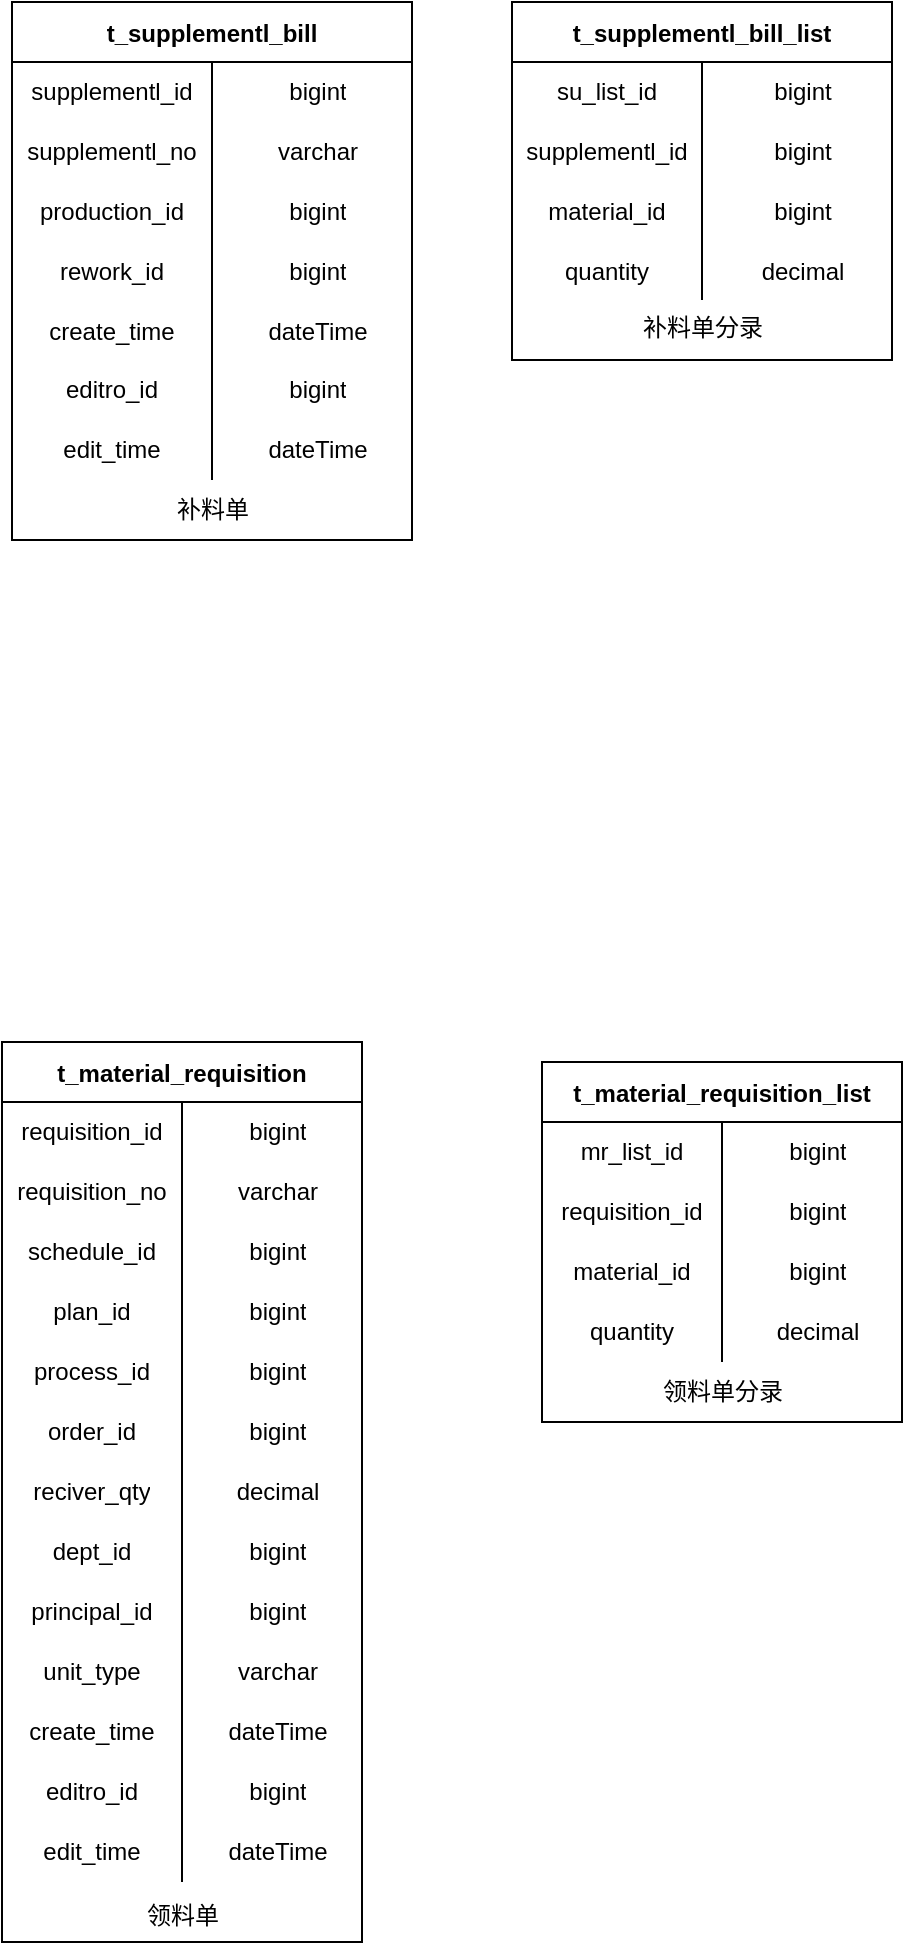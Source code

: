 <mxfile version="20.0.4" type="github" pages="4">
  <diagram id="XuzZ9nvIXCZ4jduUd2rL" name="第 1 页">
    <mxGraphModel dx="622" dy="-1214" grid="1" gridSize="10" guides="1" tooltips="1" connect="1" arrows="1" fold="1" page="0" pageScale="1" pageWidth="1654" pageHeight="2336" background="none" math="0" shadow="0">
      <root>
        <mxCell id="0" />
        <mxCell id="1" parent="0" />
        <mxCell id="BlTvL9HwPZBcn6mdUksr-177" value="t_supplementl_bill" style="shape=table;startSize=30;container=1;collapsible=0;childLayout=tableLayout;fixedRows=1;rowLines=0;fontStyle=1;" parent="1" vertex="1">
          <mxGeometry x="830" y="2010" width="200" height="269" as="geometry" />
        </mxCell>
        <mxCell id="BlTvL9HwPZBcn6mdUksr-178" value="" style="shape=tableRow;horizontal=0;startSize=0;swimlaneHead=0;swimlaneBody=0;top=0;left=0;bottom=0;right=0;collapsible=0;dropTarget=0;fillColor=none;points=[[0,0.5],[1,0.5]];portConstraint=eastwest;" parent="BlTvL9HwPZBcn6mdUksr-177" vertex="1">
          <mxGeometry y="30" width="200" height="30" as="geometry" />
        </mxCell>
        <mxCell id="BlTvL9HwPZBcn6mdUksr-179" value="supplementl_id" style="shape=partialRectangle;html=1;whiteSpace=wrap;connectable=0;fillColor=none;top=0;left=0;bottom=0;right=0;overflow=hidden;pointerEvents=1;" parent="BlTvL9HwPZBcn6mdUksr-178" vertex="1">
          <mxGeometry width="100" height="30" as="geometry">
            <mxRectangle width="100" height="30" as="alternateBounds" />
          </mxGeometry>
        </mxCell>
        <mxCell id="BlTvL9HwPZBcn6mdUksr-180" value="bigint" style="shape=partialRectangle;html=1;whiteSpace=wrap;connectable=0;fillColor=none;top=0;left=0;bottom=0;right=0;align=center;spacingLeft=6;overflow=hidden;" parent="BlTvL9HwPZBcn6mdUksr-178" vertex="1">
          <mxGeometry x="100" width="100" height="30" as="geometry">
            <mxRectangle width="100" height="30" as="alternateBounds" />
          </mxGeometry>
        </mxCell>
        <mxCell id="BlTvL9HwPZBcn6mdUksr-181" value="" style="shape=tableRow;horizontal=0;startSize=0;swimlaneHead=0;swimlaneBody=0;top=0;left=0;bottom=0;right=0;collapsible=0;dropTarget=0;fillColor=none;points=[[0,0.5],[1,0.5]];portConstraint=eastwest;" parent="BlTvL9HwPZBcn6mdUksr-177" vertex="1">
          <mxGeometry y="60" width="200" height="30" as="geometry" />
        </mxCell>
        <mxCell id="BlTvL9HwPZBcn6mdUksr-182" value="supplementl_no" style="shape=partialRectangle;html=1;whiteSpace=wrap;connectable=0;fillColor=none;top=0;left=0;bottom=0;right=0;overflow=hidden;" parent="BlTvL9HwPZBcn6mdUksr-181" vertex="1">
          <mxGeometry width="100" height="30" as="geometry">
            <mxRectangle width="100" height="30" as="alternateBounds" />
          </mxGeometry>
        </mxCell>
        <mxCell id="BlTvL9HwPZBcn6mdUksr-183" value="varchar" style="shape=partialRectangle;html=1;whiteSpace=wrap;connectable=0;fillColor=none;top=0;left=0;bottom=0;right=0;align=center;spacingLeft=6;overflow=hidden;" parent="BlTvL9HwPZBcn6mdUksr-181" vertex="1">
          <mxGeometry x="100" width="100" height="30" as="geometry">
            <mxRectangle width="100" height="30" as="alternateBounds" />
          </mxGeometry>
        </mxCell>
        <mxCell id="BlTvL9HwPZBcn6mdUksr-184" value="" style="shape=tableRow;horizontal=0;startSize=0;swimlaneHead=0;swimlaneBody=0;top=0;left=0;bottom=0;right=0;collapsible=0;dropTarget=0;fillColor=none;points=[[0,0.5],[1,0.5]];portConstraint=eastwest;" parent="BlTvL9HwPZBcn6mdUksr-177" vertex="1">
          <mxGeometry y="90" width="200" height="30" as="geometry" />
        </mxCell>
        <mxCell id="BlTvL9HwPZBcn6mdUksr-185" value="production_id" style="shape=partialRectangle;html=1;whiteSpace=wrap;connectable=0;fillColor=none;top=0;left=0;bottom=0;right=0;overflow=hidden;" parent="BlTvL9HwPZBcn6mdUksr-184" vertex="1">
          <mxGeometry width="100" height="30" as="geometry">
            <mxRectangle width="100" height="30" as="alternateBounds" />
          </mxGeometry>
        </mxCell>
        <mxCell id="BlTvL9HwPZBcn6mdUksr-186" value="bigint" style="shape=partialRectangle;html=1;whiteSpace=wrap;connectable=0;fillColor=none;top=0;left=0;bottom=0;right=0;align=center;spacingLeft=6;overflow=hidden;" parent="BlTvL9HwPZBcn6mdUksr-184" vertex="1">
          <mxGeometry x="100" width="100" height="30" as="geometry">
            <mxRectangle width="100" height="30" as="alternateBounds" />
          </mxGeometry>
        </mxCell>
        <mxCell id="BlTvL9HwPZBcn6mdUksr-187" style="shape=tableRow;horizontal=0;startSize=0;swimlaneHead=0;swimlaneBody=0;top=0;left=0;bottom=0;right=0;collapsible=0;dropTarget=0;fillColor=none;points=[[0,0.5],[1,0.5]];portConstraint=eastwest;" parent="BlTvL9HwPZBcn6mdUksr-177" vertex="1">
          <mxGeometry y="120" width="200" height="30" as="geometry" />
        </mxCell>
        <mxCell id="BlTvL9HwPZBcn6mdUksr-188" value="rework_id" style="shape=partialRectangle;html=1;whiteSpace=wrap;connectable=0;fillColor=none;top=0;left=0;bottom=0;right=0;overflow=hidden;" parent="BlTvL9HwPZBcn6mdUksr-187" vertex="1">
          <mxGeometry width="100" height="30" as="geometry">
            <mxRectangle width="100" height="30" as="alternateBounds" />
          </mxGeometry>
        </mxCell>
        <mxCell id="BlTvL9HwPZBcn6mdUksr-189" value="bigint" style="shape=partialRectangle;html=1;whiteSpace=wrap;connectable=0;fillColor=none;top=0;left=0;bottom=0;right=0;align=center;spacingLeft=6;overflow=hidden;" parent="BlTvL9HwPZBcn6mdUksr-187" vertex="1">
          <mxGeometry x="100" width="100" height="30" as="geometry">
            <mxRectangle width="100" height="30" as="alternateBounds" />
          </mxGeometry>
        </mxCell>
        <mxCell id="BlTvL9HwPZBcn6mdUksr-190" style="shape=tableRow;horizontal=0;startSize=0;swimlaneHead=0;swimlaneBody=0;top=0;left=0;bottom=0;right=0;collapsible=0;dropTarget=0;fillColor=none;points=[[0,0.5],[1,0.5]];portConstraint=eastwest;" parent="BlTvL9HwPZBcn6mdUksr-177" vertex="1">
          <mxGeometry y="150" width="200" height="29" as="geometry" />
        </mxCell>
        <mxCell id="BlTvL9HwPZBcn6mdUksr-191" value="create_time" style="shape=partialRectangle;html=1;whiteSpace=wrap;connectable=0;fillColor=none;top=0;left=0;bottom=0;right=0;overflow=hidden;" parent="BlTvL9HwPZBcn6mdUksr-190" vertex="1">
          <mxGeometry width="100" height="29" as="geometry">
            <mxRectangle width="100" height="29" as="alternateBounds" />
          </mxGeometry>
        </mxCell>
        <mxCell id="BlTvL9HwPZBcn6mdUksr-192" value="dateTime" style="shape=partialRectangle;html=1;whiteSpace=wrap;connectable=0;fillColor=none;top=0;left=0;bottom=0;right=0;align=center;spacingLeft=6;overflow=hidden;" parent="BlTvL9HwPZBcn6mdUksr-190" vertex="1">
          <mxGeometry x="100" width="100" height="29" as="geometry">
            <mxRectangle width="100" height="29" as="alternateBounds" />
          </mxGeometry>
        </mxCell>
        <mxCell id="BlTvL9HwPZBcn6mdUksr-193" style="shape=tableRow;horizontal=0;startSize=0;swimlaneHead=0;swimlaneBody=0;top=0;left=0;bottom=0;right=0;collapsible=0;dropTarget=0;fillColor=none;points=[[0,0.5],[1,0.5]];portConstraint=eastwest;" parent="BlTvL9HwPZBcn6mdUksr-177" vertex="1">
          <mxGeometry y="179" width="200" height="30" as="geometry" />
        </mxCell>
        <mxCell id="BlTvL9HwPZBcn6mdUksr-194" value="editro_id" style="shape=partialRectangle;html=1;whiteSpace=wrap;connectable=0;fillColor=none;top=0;left=0;bottom=0;right=0;overflow=hidden;" parent="BlTvL9HwPZBcn6mdUksr-193" vertex="1">
          <mxGeometry width="100" height="30" as="geometry">
            <mxRectangle width="100" height="30" as="alternateBounds" />
          </mxGeometry>
        </mxCell>
        <mxCell id="BlTvL9HwPZBcn6mdUksr-195" value="bigint" style="shape=partialRectangle;html=1;whiteSpace=wrap;connectable=0;fillColor=none;top=0;left=0;bottom=0;right=0;align=center;spacingLeft=6;overflow=hidden;" parent="BlTvL9HwPZBcn6mdUksr-193" vertex="1">
          <mxGeometry x="100" width="100" height="30" as="geometry">
            <mxRectangle width="100" height="30" as="alternateBounds" />
          </mxGeometry>
        </mxCell>
        <mxCell id="BlTvL9HwPZBcn6mdUksr-196" style="shape=tableRow;horizontal=0;startSize=0;swimlaneHead=0;swimlaneBody=0;top=0;left=0;bottom=0;right=0;collapsible=0;dropTarget=0;fillColor=none;points=[[0,0.5],[1,0.5]];portConstraint=eastwest;" parent="BlTvL9HwPZBcn6mdUksr-177" vertex="1">
          <mxGeometry y="209" width="200" height="30" as="geometry" />
        </mxCell>
        <mxCell id="BlTvL9HwPZBcn6mdUksr-197" value="edit_time" style="shape=partialRectangle;html=1;whiteSpace=wrap;connectable=0;fillColor=none;top=0;left=0;bottom=0;right=0;overflow=hidden;" parent="BlTvL9HwPZBcn6mdUksr-196" vertex="1">
          <mxGeometry width="100" height="30" as="geometry">
            <mxRectangle width="100" height="30" as="alternateBounds" />
          </mxGeometry>
        </mxCell>
        <mxCell id="BlTvL9HwPZBcn6mdUksr-198" value="dateTime" style="shape=partialRectangle;html=1;whiteSpace=wrap;connectable=0;fillColor=none;top=0;left=0;bottom=0;right=0;align=center;spacingLeft=6;overflow=hidden;" parent="BlTvL9HwPZBcn6mdUksr-196" vertex="1">
          <mxGeometry x="100" width="100" height="30" as="geometry">
            <mxRectangle width="100" height="30" as="alternateBounds" />
          </mxGeometry>
        </mxCell>
        <mxCell id="BlTvL9HwPZBcn6mdUksr-202" value="补料单" style="text;html=1;align=center;verticalAlign=middle;resizable=0;points=[];autosize=1;strokeColor=none;fillColor=none;" parent="1" vertex="1">
          <mxGeometry x="900" y="2249" width="60" height="30" as="geometry" />
        </mxCell>
        <mxCell id="BlTvL9HwPZBcn6mdUksr-203" value="t_supplementl_bill_list" style="shape=table;startSize=30;container=1;collapsible=0;childLayout=tableLayout;fixedRows=1;rowLines=0;fontStyle=1;" parent="1" vertex="1">
          <mxGeometry x="1080" y="2010" width="190" height="179" as="geometry" />
        </mxCell>
        <mxCell id="BlTvL9HwPZBcn6mdUksr-204" value="" style="shape=tableRow;horizontal=0;startSize=0;swimlaneHead=0;swimlaneBody=0;top=0;left=0;bottom=0;right=0;collapsible=0;dropTarget=0;fillColor=none;points=[[0,0.5],[1,0.5]];portConstraint=eastwest;" parent="BlTvL9HwPZBcn6mdUksr-203" vertex="1">
          <mxGeometry y="30" width="190" height="30" as="geometry" />
        </mxCell>
        <mxCell id="BlTvL9HwPZBcn6mdUksr-205" value="su_list_id" style="shape=partialRectangle;html=1;whiteSpace=wrap;connectable=0;fillColor=none;top=0;left=0;bottom=0;right=0;overflow=hidden;pointerEvents=1;" parent="BlTvL9HwPZBcn6mdUksr-204" vertex="1">
          <mxGeometry width="95" height="30" as="geometry">
            <mxRectangle width="95" height="30" as="alternateBounds" />
          </mxGeometry>
        </mxCell>
        <mxCell id="BlTvL9HwPZBcn6mdUksr-206" value="bigint" style="shape=partialRectangle;html=1;whiteSpace=wrap;connectable=0;fillColor=none;top=0;left=0;bottom=0;right=0;align=center;spacingLeft=6;overflow=hidden;" parent="BlTvL9HwPZBcn6mdUksr-204" vertex="1">
          <mxGeometry x="95" width="95" height="30" as="geometry">
            <mxRectangle width="95" height="30" as="alternateBounds" />
          </mxGeometry>
        </mxCell>
        <mxCell id="BlTvL9HwPZBcn6mdUksr-207" value="" style="shape=tableRow;horizontal=0;startSize=0;swimlaneHead=0;swimlaneBody=0;top=0;left=0;bottom=0;right=0;collapsible=0;dropTarget=0;fillColor=none;points=[[0,0.5],[1,0.5]];portConstraint=eastwest;" parent="BlTvL9HwPZBcn6mdUksr-203" vertex="1">
          <mxGeometry y="60" width="190" height="30" as="geometry" />
        </mxCell>
        <mxCell id="BlTvL9HwPZBcn6mdUksr-208" value="supplementl_id" style="shape=partialRectangle;html=1;whiteSpace=wrap;connectable=0;fillColor=none;top=0;left=0;bottom=0;right=0;overflow=hidden;" parent="BlTvL9HwPZBcn6mdUksr-207" vertex="1">
          <mxGeometry width="95" height="30" as="geometry">
            <mxRectangle width="95" height="30" as="alternateBounds" />
          </mxGeometry>
        </mxCell>
        <mxCell id="BlTvL9HwPZBcn6mdUksr-209" value="bigint" style="shape=partialRectangle;html=1;whiteSpace=wrap;connectable=0;fillColor=none;top=0;left=0;bottom=0;right=0;align=center;spacingLeft=6;overflow=hidden;" parent="BlTvL9HwPZBcn6mdUksr-207" vertex="1">
          <mxGeometry x="95" width="95" height="30" as="geometry">
            <mxRectangle width="95" height="30" as="alternateBounds" />
          </mxGeometry>
        </mxCell>
        <mxCell id="BlTvL9HwPZBcn6mdUksr-210" value="" style="shape=tableRow;horizontal=0;startSize=0;swimlaneHead=0;swimlaneBody=0;top=0;left=0;bottom=0;right=0;collapsible=0;dropTarget=0;fillColor=none;points=[[0,0.5],[1,0.5]];portConstraint=eastwest;" parent="BlTvL9HwPZBcn6mdUksr-203" vertex="1">
          <mxGeometry y="90" width="190" height="30" as="geometry" />
        </mxCell>
        <mxCell id="BlTvL9HwPZBcn6mdUksr-211" value="material_id" style="shape=partialRectangle;html=1;whiteSpace=wrap;connectable=0;fillColor=none;top=0;left=0;bottom=0;right=0;overflow=hidden;" parent="BlTvL9HwPZBcn6mdUksr-210" vertex="1">
          <mxGeometry width="95" height="30" as="geometry">
            <mxRectangle width="95" height="30" as="alternateBounds" />
          </mxGeometry>
        </mxCell>
        <mxCell id="BlTvL9HwPZBcn6mdUksr-212" value="bigint" style="shape=partialRectangle;html=1;whiteSpace=wrap;connectable=0;fillColor=none;top=0;left=0;bottom=0;right=0;align=center;spacingLeft=6;overflow=hidden;" parent="BlTvL9HwPZBcn6mdUksr-210" vertex="1">
          <mxGeometry x="95" width="95" height="30" as="geometry">
            <mxRectangle width="95" height="30" as="alternateBounds" />
          </mxGeometry>
        </mxCell>
        <mxCell id="BlTvL9HwPZBcn6mdUksr-213" style="shape=tableRow;horizontal=0;startSize=0;swimlaneHead=0;swimlaneBody=0;top=0;left=0;bottom=0;right=0;collapsible=0;dropTarget=0;fillColor=none;points=[[0,0.5],[1,0.5]];portConstraint=eastwest;" parent="BlTvL9HwPZBcn6mdUksr-203" vertex="1">
          <mxGeometry y="120" width="190" height="29" as="geometry" />
        </mxCell>
        <mxCell id="BlTvL9HwPZBcn6mdUksr-214" value="quantity" style="shape=partialRectangle;html=1;whiteSpace=wrap;connectable=0;fillColor=none;top=0;left=0;bottom=0;right=0;overflow=hidden;" parent="BlTvL9HwPZBcn6mdUksr-213" vertex="1">
          <mxGeometry width="95" height="29" as="geometry">
            <mxRectangle width="95" height="29" as="alternateBounds" />
          </mxGeometry>
        </mxCell>
        <mxCell id="BlTvL9HwPZBcn6mdUksr-215" value="decimal" style="shape=partialRectangle;html=1;whiteSpace=wrap;connectable=0;fillColor=none;top=0;left=0;bottom=0;right=0;align=center;spacingLeft=6;overflow=hidden;" parent="BlTvL9HwPZBcn6mdUksr-213" vertex="1">
          <mxGeometry x="95" width="95" height="29" as="geometry">
            <mxRectangle width="95" height="29" as="alternateBounds" />
          </mxGeometry>
        </mxCell>
        <mxCell id="BlTvL9HwPZBcn6mdUksr-216" value="补料单分录" style="text;html=1;align=center;verticalAlign=middle;resizable=0;points=[];autosize=1;strokeColor=none;fillColor=none;" parent="1" vertex="1">
          <mxGeometry x="1135" y="2158" width="80" height="30" as="geometry" />
        </mxCell>
        <mxCell id="BlTvL9HwPZBcn6mdUksr-217" value="t_material_requisition" style="shape=table;startSize=30;container=1;collapsible=0;childLayout=tableLayout;fixedRows=1;rowLines=0;fontStyle=1;" parent="1" vertex="1">
          <mxGeometry x="825" y="2530" width="180" height="450" as="geometry" />
        </mxCell>
        <mxCell id="BlTvL9HwPZBcn6mdUksr-218" value="" style="shape=tableRow;horizontal=0;startSize=0;swimlaneHead=0;swimlaneBody=0;top=0;left=0;bottom=0;right=0;collapsible=0;dropTarget=0;fillColor=none;points=[[0,0.5],[1,0.5]];portConstraint=eastwest;align=center;" parent="BlTvL9HwPZBcn6mdUksr-217" vertex="1">
          <mxGeometry y="30" width="180" height="30" as="geometry" />
        </mxCell>
        <mxCell id="BlTvL9HwPZBcn6mdUksr-219" value="requisition_id" style="shape=partialRectangle;html=1;whiteSpace=wrap;connectable=0;fillColor=none;top=0;left=0;bottom=0;right=0;overflow=hidden;pointerEvents=1;" parent="BlTvL9HwPZBcn6mdUksr-218" vertex="1">
          <mxGeometry width="90" height="30" as="geometry">
            <mxRectangle width="90" height="30" as="alternateBounds" />
          </mxGeometry>
        </mxCell>
        <mxCell id="BlTvL9HwPZBcn6mdUksr-220" value="bigint" style="shape=partialRectangle;html=1;whiteSpace=wrap;connectable=0;fillColor=none;top=0;left=0;bottom=0;right=0;align=center;spacingLeft=6;overflow=hidden;" parent="BlTvL9HwPZBcn6mdUksr-218" vertex="1">
          <mxGeometry x="90" width="90" height="30" as="geometry">
            <mxRectangle width="90" height="30" as="alternateBounds" />
          </mxGeometry>
        </mxCell>
        <mxCell id="BlTvL9HwPZBcn6mdUksr-221" value="" style="shape=tableRow;horizontal=0;startSize=0;swimlaneHead=0;swimlaneBody=0;top=0;left=0;bottom=0;right=0;collapsible=0;dropTarget=0;fillColor=none;points=[[0,0.5],[1,0.5]];portConstraint=eastwest;" parent="BlTvL9HwPZBcn6mdUksr-217" vertex="1">
          <mxGeometry y="60" width="180" height="30" as="geometry" />
        </mxCell>
        <mxCell id="BlTvL9HwPZBcn6mdUksr-222" value="requisition_no" style="shape=partialRectangle;html=1;whiteSpace=wrap;connectable=0;fillColor=none;top=0;left=0;bottom=0;right=0;overflow=hidden;" parent="BlTvL9HwPZBcn6mdUksr-221" vertex="1">
          <mxGeometry width="90" height="30" as="geometry">
            <mxRectangle width="90" height="30" as="alternateBounds" />
          </mxGeometry>
        </mxCell>
        <mxCell id="BlTvL9HwPZBcn6mdUksr-223" value="varchar" style="shape=partialRectangle;html=1;whiteSpace=wrap;connectable=0;fillColor=none;top=0;left=0;bottom=0;right=0;align=center;spacingLeft=6;overflow=hidden;" parent="BlTvL9HwPZBcn6mdUksr-221" vertex="1">
          <mxGeometry x="90" width="90" height="30" as="geometry">
            <mxRectangle width="90" height="30" as="alternateBounds" />
          </mxGeometry>
        </mxCell>
        <mxCell id="BlTvL9HwPZBcn6mdUksr-224" value="" style="shape=tableRow;horizontal=0;startSize=0;swimlaneHead=0;swimlaneBody=0;top=0;left=0;bottom=0;right=0;collapsible=0;dropTarget=0;fillColor=none;points=[[0,0.5],[1,0.5]];portConstraint=eastwest;" parent="BlTvL9HwPZBcn6mdUksr-217" vertex="1">
          <mxGeometry y="90" width="180" height="30" as="geometry" />
        </mxCell>
        <mxCell id="BlTvL9HwPZBcn6mdUksr-225" value="schedule_id" style="shape=partialRectangle;html=1;whiteSpace=wrap;connectable=0;fillColor=none;top=0;left=0;bottom=0;right=0;overflow=hidden;" parent="BlTvL9HwPZBcn6mdUksr-224" vertex="1">
          <mxGeometry width="90" height="30" as="geometry">
            <mxRectangle width="90" height="30" as="alternateBounds" />
          </mxGeometry>
        </mxCell>
        <mxCell id="BlTvL9HwPZBcn6mdUksr-226" value="bigint" style="shape=partialRectangle;html=1;whiteSpace=wrap;connectable=0;fillColor=none;top=0;left=0;bottom=0;right=0;align=center;spacingLeft=6;overflow=hidden;" parent="BlTvL9HwPZBcn6mdUksr-224" vertex="1">
          <mxGeometry x="90" width="90" height="30" as="geometry">
            <mxRectangle width="90" height="30" as="alternateBounds" />
          </mxGeometry>
        </mxCell>
        <mxCell id="BlTvL9HwPZBcn6mdUksr-227" style="shape=tableRow;horizontal=0;startSize=0;swimlaneHead=0;swimlaneBody=0;top=0;left=0;bottom=0;right=0;collapsible=0;dropTarget=0;fillColor=none;points=[[0,0.5],[1,0.5]];portConstraint=eastwest;" parent="BlTvL9HwPZBcn6mdUksr-217" vertex="1">
          <mxGeometry y="120" width="180" height="30" as="geometry" />
        </mxCell>
        <mxCell id="BlTvL9HwPZBcn6mdUksr-228" value="plan_id" style="shape=partialRectangle;html=1;whiteSpace=wrap;connectable=0;fillColor=none;top=0;left=0;bottom=0;right=0;overflow=hidden;" parent="BlTvL9HwPZBcn6mdUksr-227" vertex="1">
          <mxGeometry width="90" height="30" as="geometry">
            <mxRectangle width="90" height="30" as="alternateBounds" />
          </mxGeometry>
        </mxCell>
        <mxCell id="BlTvL9HwPZBcn6mdUksr-229" value="bigint" style="shape=partialRectangle;html=1;whiteSpace=wrap;connectable=0;fillColor=none;top=0;left=0;bottom=0;right=0;align=center;spacingLeft=6;overflow=hidden;" parent="BlTvL9HwPZBcn6mdUksr-227" vertex="1">
          <mxGeometry x="90" width="90" height="30" as="geometry">
            <mxRectangle width="90" height="30" as="alternateBounds" />
          </mxGeometry>
        </mxCell>
        <mxCell id="BlTvL9HwPZBcn6mdUksr-230" style="shape=tableRow;horizontal=0;startSize=0;swimlaneHead=0;swimlaneBody=0;top=0;left=0;bottom=0;right=0;collapsible=0;dropTarget=0;fillColor=none;points=[[0,0.5],[1,0.5]];portConstraint=eastwest;" parent="BlTvL9HwPZBcn6mdUksr-217" vertex="1">
          <mxGeometry y="150" width="180" height="30" as="geometry" />
        </mxCell>
        <mxCell id="BlTvL9HwPZBcn6mdUksr-231" value="process_id" style="shape=partialRectangle;html=1;whiteSpace=wrap;connectable=0;fillColor=none;top=0;left=0;bottom=0;right=0;overflow=hidden;" parent="BlTvL9HwPZBcn6mdUksr-230" vertex="1">
          <mxGeometry width="90" height="30" as="geometry">
            <mxRectangle width="90" height="30" as="alternateBounds" />
          </mxGeometry>
        </mxCell>
        <mxCell id="BlTvL9HwPZBcn6mdUksr-232" value="bigint" style="shape=partialRectangle;html=1;whiteSpace=wrap;connectable=0;fillColor=none;top=0;left=0;bottom=0;right=0;align=center;spacingLeft=6;overflow=hidden;" parent="BlTvL9HwPZBcn6mdUksr-230" vertex="1">
          <mxGeometry x="90" width="90" height="30" as="geometry">
            <mxRectangle width="90" height="30" as="alternateBounds" />
          </mxGeometry>
        </mxCell>
        <mxCell id="BlTvL9HwPZBcn6mdUksr-233" style="shape=tableRow;horizontal=0;startSize=0;swimlaneHead=0;swimlaneBody=0;top=0;left=0;bottom=0;right=0;collapsible=0;dropTarget=0;fillColor=none;points=[[0,0.5],[1,0.5]];portConstraint=eastwest;" parent="BlTvL9HwPZBcn6mdUksr-217" vertex="1">
          <mxGeometry y="180" width="180" height="30" as="geometry" />
        </mxCell>
        <mxCell id="BlTvL9HwPZBcn6mdUksr-234" value="order_id" style="shape=partialRectangle;html=1;whiteSpace=wrap;connectable=0;fillColor=none;top=0;left=0;bottom=0;right=0;overflow=hidden;" parent="BlTvL9HwPZBcn6mdUksr-233" vertex="1">
          <mxGeometry width="90" height="30" as="geometry">
            <mxRectangle width="90" height="30" as="alternateBounds" />
          </mxGeometry>
        </mxCell>
        <mxCell id="BlTvL9HwPZBcn6mdUksr-235" value="bigint" style="shape=partialRectangle;html=1;whiteSpace=wrap;connectable=0;fillColor=none;top=0;left=0;bottom=0;right=0;align=center;spacingLeft=6;overflow=hidden;" parent="BlTvL9HwPZBcn6mdUksr-233" vertex="1">
          <mxGeometry x="90" width="90" height="30" as="geometry">
            <mxRectangle width="90" height="30" as="alternateBounds" />
          </mxGeometry>
        </mxCell>
        <mxCell id="BlTvL9HwPZBcn6mdUksr-236" style="shape=tableRow;horizontal=0;startSize=0;swimlaneHead=0;swimlaneBody=0;top=0;left=0;bottom=0;right=0;collapsible=0;dropTarget=0;fillColor=none;points=[[0,0.5],[1,0.5]];portConstraint=eastwest;" parent="BlTvL9HwPZBcn6mdUksr-217" vertex="1">
          <mxGeometry y="210" width="180" height="30" as="geometry" />
        </mxCell>
        <mxCell id="BlTvL9HwPZBcn6mdUksr-237" value="reciver_qty" style="shape=partialRectangle;html=1;whiteSpace=wrap;connectable=0;fillColor=none;top=0;left=0;bottom=0;right=0;overflow=hidden;" parent="BlTvL9HwPZBcn6mdUksr-236" vertex="1">
          <mxGeometry width="90" height="30" as="geometry">
            <mxRectangle width="90" height="30" as="alternateBounds" />
          </mxGeometry>
        </mxCell>
        <mxCell id="BlTvL9HwPZBcn6mdUksr-238" value="decimal" style="shape=partialRectangle;html=1;whiteSpace=wrap;connectable=0;fillColor=none;top=0;left=0;bottom=0;right=0;align=center;spacingLeft=6;overflow=hidden;" parent="BlTvL9HwPZBcn6mdUksr-236" vertex="1">
          <mxGeometry x="90" width="90" height="30" as="geometry">
            <mxRectangle width="90" height="30" as="alternateBounds" />
          </mxGeometry>
        </mxCell>
        <mxCell id="BlTvL9HwPZBcn6mdUksr-239" style="shape=tableRow;horizontal=0;startSize=0;swimlaneHead=0;swimlaneBody=0;top=0;left=0;bottom=0;right=0;collapsible=0;dropTarget=0;fillColor=none;points=[[0,0.5],[1,0.5]];portConstraint=eastwest;" parent="BlTvL9HwPZBcn6mdUksr-217" vertex="1">
          <mxGeometry y="240" width="180" height="30" as="geometry" />
        </mxCell>
        <mxCell id="BlTvL9HwPZBcn6mdUksr-240" value="dept_id" style="shape=partialRectangle;html=1;whiteSpace=wrap;connectable=0;fillColor=none;top=0;left=0;bottom=0;right=0;overflow=hidden;" parent="BlTvL9HwPZBcn6mdUksr-239" vertex="1">
          <mxGeometry width="90" height="30" as="geometry">
            <mxRectangle width="90" height="30" as="alternateBounds" />
          </mxGeometry>
        </mxCell>
        <mxCell id="BlTvL9HwPZBcn6mdUksr-241" value="bigint" style="shape=partialRectangle;html=1;whiteSpace=wrap;connectable=0;fillColor=none;top=0;left=0;bottom=0;right=0;align=center;spacingLeft=6;overflow=hidden;" parent="BlTvL9HwPZBcn6mdUksr-239" vertex="1">
          <mxGeometry x="90" width="90" height="30" as="geometry">
            <mxRectangle width="90" height="30" as="alternateBounds" />
          </mxGeometry>
        </mxCell>
        <mxCell id="BlTvL9HwPZBcn6mdUksr-242" style="shape=tableRow;horizontal=0;startSize=0;swimlaneHead=0;swimlaneBody=0;top=0;left=0;bottom=0;right=0;collapsible=0;dropTarget=0;fillColor=none;points=[[0,0.5],[1,0.5]];portConstraint=eastwest;" parent="BlTvL9HwPZBcn6mdUksr-217" vertex="1">
          <mxGeometry y="270" width="180" height="30" as="geometry" />
        </mxCell>
        <mxCell id="BlTvL9HwPZBcn6mdUksr-243" value="principal_id" style="shape=partialRectangle;html=1;whiteSpace=wrap;connectable=0;fillColor=none;top=0;left=0;bottom=0;right=0;overflow=hidden;" parent="BlTvL9HwPZBcn6mdUksr-242" vertex="1">
          <mxGeometry width="90" height="30" as="geometry">
            <mxRectangle width="90" height="30" as="alternateBounds" />
          </mxGeometry>
        </mxCell>
        <mxCell id="BlTvL9HwPZBcn6mdUksr-244" value="bigint" style="shape=partialRectangle;html=1;whiteSpace=wrap;connectable=0;fillColor=none;top=0;left=0;bottom=0;right=0;align=center;spacingLeft=6;overflow=hidden;" parent="BlTvL9HwPZBcn6mdUksr-242" vertex="1">
          <mxGeometry x="90" width="90" height="30" as="geometry">
            <mxRectangle width="90" height="30" as="alternateBounds" />
          </mxGeometry>
        </mxCell>
        <mxCell id="BlTvL9HwPZBcn6mdUksr-245" style="shape=tableRow;horizontal=0;startSize=0;swimlaneHead=0;swimlaneBody=0;top=0;left=0;bottom=0;right=0;collapsible=0;dropTarget=0;fillColor=none;points=[[0,0.5],[1,0.5]];portConstraint=eastwest;" parent="BlTvL9HwPZBcn6mdUksr-217" vertex="1">
          <mxGeometry y="300" width="180" height="30" as="geometry" />
        </mxCell>
        <mxCell id="BlTvL9HwPZBcn6mdUksr-246" value="unit_type" style="shape=partialRectangle;html=1;whiteSpace=wrap;connectable=0;fillColor=none;top=0;left=0;bottom=0;right=0;overflow=hidden;" parent="BlTvL9HwPZBcn6mdUksr-245" vertex="1">
          <mxGeometry width="90" height="30" as="geometry">
            <mxRectangle width="90" height="30" as="alternateBounds" />
          </mxGeometry>
        </mxCell>
        <mxCell id="BlTvL9HwPZBcn6mdUksr-247" value="varchar" style="shape=partialRectangle;html=1;whiteSpace=wrap;connectable=0;fillColor=none;top=0;left=0;bottom=0;right=0;align=center;spacingLeft=6;overflow=hidden;" parent="BlTvL9HwPZBcn6mdUksr-245" vertex="1">
          <mxGeometry x="90" width="90" height="30" as="geometry">
            <mxRectangle width="90" height="30" as="alternateBounds" />
          </mxGeometry>
        </mxCell>
        <mxCell id="BlTvL9HwPZBcn6mdUksr-248" style="shape=tableRow;horizontal=0;startSize=0;swimlaneHead=0;swimlaneBody=0;top=0;left=0;bottom=0;right=0;collapsible=0;dropTarget=0;fillColor=none;points=[[0,0.5],[1,0.5]];portConstraint=eastwest;" parent="BlTvL9HwPZBcn6mdUksr-217" vertex="1">
          <mxGeometry y="330" width="180" height="30" as="geometry" />
        </mxCell>
        <mxCell id="BlTvL9HwPZBcn6mdUksr-249" value="create_time" style="shape=partialRectangle;html=1;whiteSpace=wrap;connectable=0;fillColor=none;top=0;left=0;bottom=0;right=0;overflow=hidden;" parent="BlTvL9HwPZBcn6mdUksr-248" vertex="1">
          <mxGeometry width="90" height="30" as="geometry">
            <mxRectangle width="90" height="30" as="alternateBounds" />
          </mxGeometry>
        </mxCell>
        <mxCell id="BlTvL9HwPZBcn6mdUksr-250" value="dateTime" style="shape=partialRectangle;html=1;whiteSpace=wrap;connectable=0;fillColor=none;top=0;left=0;bottom=0;right=0;align=center;spacingLeft=6;overflow=hidden;" parent="BlTvL9HwPZBcn6mdUksr-248" vertex="1">
          <mxGeometry x="90" width="90" height="30" as="geometry">
            <mxRectangle width="90" height="30" as="alternateBounds" />
          </mxGeometry>
        </mxCell>
        <mxCell id="BlTvL9HwPZBcn6mdUksr-251" style="shape=tableRow;horizontal=0;startSize=0;swimlaneHead=0;swimlaneBody=0;top=0;left=0;bottom=0;right=0;collapsible=0;dropTarget=0;fillColor=none;points=[[0,0.5],[1,0.5]];portConstraint=eastwest;" parent="BlTvL9HwPZBcn6mdUksr-217" vertex="1">
          <mxGeometry y="360" width="180" height="30" as="geometry" />
        </mxCell>
        <mxCell id="BlTvL9HwPZBcn6mdUksr-252" value="editro_id" style="shape=partialRectangle;html=1;whiteSpace=wrap;connectable=0;fillColor=none;top=0;left=0;bottom=0;right=0;overflow=hidden;" parent="BlTvL9HwPZBcn6mdUksr-251" vertex="1">
          <mxGeometry width="90" height="30" as="geometry">
            <mxRectangle width="90" height="30" as="alternateBounds" />
          </mxGeometry>
        </mxCell>
        <mxCell id="BlTvL9HwPZBcn6mdUksr-253" value="bigint" style="shape=partialRectangle;html=1;whiteSpace=wrap;connectable=0;fillColor=none;top=0;left=0;bottom=0;right=0;align=center;spacingLeft=6;overflow=hidden;" parent="BlTvL9HwPZBcn6mdUksr-251" vertex="1">
          <mxGeometry x="90" width="90" height="30" as="geometry">
            <mxRectangle width="90" height="30" as="alternateBounds" />
          </mxGeometry>
        </mxCell>
        <mxCell id="BlTvL9HwPZBcn6mdUksr-254" style="shape=tableRow;horizontal=0;startSize=0;swimlaneHead=0;swimlaneBody=0;top=0;left=0;bottom=0;right=0;collapsible=0;dropTarget=0;fillColor=none;points=[[0,0.5],[1,0.5]];portConstraint=eastwest;" parent="BlTvL9HwPZBcn6mdUksr-217" vertex="1">
          <mxGeometry y="390" width="180" height="30" as="geometry" />
        </mxCell>
        <mxCell id="BlTvL9HwPZBcn6mdUksr-255" value="edit_time" style="shape=partialRectangle;html=1;whiteSpace=wrap;connectable=0;fillColor=none;top=0;left=0;bottom=0;right=0;overflow=hidden;" parent="BlTvL9HwPZBcn6mdUksr-254" vertex="1">
          <mxGeometry width="90" height="30" as="geometry">
            <mxRectangle width="90" height="30" as="alternateBounds" />
          </mxGeometry>
        </mxCell>
        <mxCell id="BlTvL9HwPZBcn6mdUksr-256" value="dateTime" style="shape=partialRectangle;html=1;whiteSpace=wrap;connectable=0;fillColor=none;top=0;left=0;bottom=0;right=0;align=center;spacingLeft=6;overflow=hidden;" parent="BlTvL9HwPZBcn6mdUksr-254" vertex="1">
          <mxGeometry x="90" width="90" height="30" as="geometry">
            <mxRectangle width="90" height="30" as="alternateBounds" />
          </mxGeometry>
        </mxCell>
        <mxCell id="BlTvL9HwPZBcn6mdUksr-257" value="领料单" style="text;html=1;align=center;verticalAlign=middle;resizable=0;points=[];autosize=1;strokeColor=none;fillColor=none;" parent="1" vertex="1">
          <mxGeometry x="885" y="2952" width="60" height="30" as="geometry" />
        </mxCell>
        <mxCell id="BlTvL9HwPZBcn6mdUksr-258" value="t_material_requisition_list" style="shape=table;startSize=30;container=1;collapsible=0;childLayout=tableLayout;fixedRows=1;rowLines=0;fontStyle=1;" parent="1" vertex="1">
          <mxGeometry x="1095" y="2540" width="180" height="180" as="geometry" />
        </mxCell>
        <mxCell id="BlTvL9HwPZBcn6mdUksr-259" value="" style="shape=tableRow;horizontal=0;startSize=0;swimlaneHead=0;swimlaneBody=0;top=0;left=0;bottom=0;right=0;collapsible=0;dropTarget=0;fillColor=none;points=[[0,0.5],[1,0.5]];portConstraint=eastwest;" parent="BlTvL9HwPZBcn6mdUksr-258" vertex="1">
          <mxGeometry y="30" width="180" height="30" as="geometry" />
        </mxCell>
        <mxCell id="BlTvL9HwPZBcn6mdUksr-260" value="mr_list_id" style="shape=partialRectangle;html=1;whiteSpace=wrap;connectable=0;fillColor=none;top=0;left=0;bottom=0;right=0;overflow=hidden;pointerEvents=1;" parent="BlTvL9HwPZBcn6mdUksr-259" vertex="1">
          <mxGeometry width="90" height="30" as="geometry">
            <mxRectangle width="90" height="30" as="alternateBounds" />
          </mxGeometry>
        </mxCell>
        <mxCell id="BlTvL9HwPZBcn6mdUksr-261" value="bigint" style="shape=partialRectangle;html=1;whiteSpace=wrap;connectable=0;fillColor=none;top=0;left=0;bottom=0;right=0;align=center;spacingLeft=6;overflow=hidden;" parent="BlTvL9HwPZBcn6mdUksr-259" vertex="1">
          <mxGeometry x="90" width="90" height="30" as="geometry">
            <mxRectangle width="90" height="30" as="alternateBounds" />
          </mxGeometry>
        </mxCell>
        <mxCell id="BlTvL9HwPZBcn6mdUksr-262" value="" style="shape=tableRow;horizontal=0;startSize=0;swimlaneHead=0;swimlaneBody=0;top=0;left=0;bottom=0;right=0;collapsible=0;dropTarget=0;fillColor=none;points=[[0,0.5],[1,0.5]];portConstraint=eastwest;" parent="BlTvL9HwPZBcn6mdUksr-258" vertex="1">
          <mxGeometry y="60" width="180" height="30" as="geometry" />
        </mxCell>
        <mxCell id="BlTvL9HwPZBcn6mdUksr-263" value="requisition_id" style="shape=partialRectangle;html=1;whiteSpace=wrap;connectable=0;fillColor=none;top=0;left=0;bottom=0;right=0;overflow=hidden;" parent="BlTvL9HwPZBcn6mdUksr-262" vertex="1">
          <mxGeometry width="90" height="30" as="geometry">
            <mxRectangle width="90" height="30" as="alternateBounds" />
          </mxGeometry>
        </mxCell>
        <mxCell id="BlTvL9HwPZBcn6mdUksr-264" value="bigint" style="shape=partialRectangle;html=1;whiteSpace=wrap;connectable=0;fillColor=none;top=0;left=0;bottom=0;right=0;align=center;spacingLeft=6;overflow=hidden;" parent="BlTvL9HwPZBcn6mdUksr-262" vertex="1">
          <mxGeometry x="90" width="90" height="30" as="geometry">
            <mxRectangle width="90" height="30" as="alternateBounds" />
          </mxGeometry>
        </mxCell>
        <mxCell id="BlTvL9HwPZBcn6mdUksr-265" value="" style="shape=tableRow;horizontal=0;startSize=0;swimlaneHead=0;swimlaneBody=0;top=0;left=0;bottom=0;right=0;collapsible=0;dropTarget=0;fillColor=none;points=[[0,0.5],[1,0.5]];portConstraint=eastwest;" parent="BlTvL9HwPZBcn6mdUksr-258" vertex="1">
          <mxGeometry y="90" width="180" height="30" as="geometry" />
        </mxCell>
        <mxCell id="BlTvL9HwPZBcn6mdUksr-266" value="material_id" style="shape=partialRectangle;html=1;whiteSpace=wrap;connectable=0;fillColor=none;top=0;left=0;bottom=0;right=0;overflow=hidden;" parent="BlTvL9HwPZBcn6mdUksr-265" vertex="1">
          <mxGeometry width="90" height="30" as="geometry">
            <mxRectangle width="90" height="30" as="alternateBounds" />
          </mxGeometry>
        </mxCell>
        <mxCell id="BlTvL9HwPZBcn6mdUksr-267" value="bigint" style="shape=partialRectangle;html=1;whiteSpace=wrap;connectable=0;fillColor=none;top=0;left=0;bottom=0;right=0;align=center;spacingLeft=6;overflow=hidden;" parent="BlTvL9HwPZBcn6mdUksr-265" vertex="1">
          <mxGeometry x="90" width="90" height="30" as="geometry">
            <mxRectangle width="90" height="30" as="alternateBounds" />
          </mxGeometry>
        </mxCell>
        <mxCell id="BlTvL9HwPZBcn6mdUksr-268" style="shape=tableRow;horizontal=0;startSize=0;swimlaneHead=0;swimlaneBody=0;top=0;left=0;bottom=0;right=0;collapsible=0;dropTarget=0;fillColor=none;points=[[0,0.5],[1,0.5]];portConstraint=eastwest;" parent="BlTvL9HwPZBcn6mdUksr-258" vertex="1">
          <mxGeometry y="120" width="180" height="30" as="geometry" />
        </mxCell>
        <mxCell id="BlTvL9HwPZBcn6mdUksr-269" value="quantity" style="shape=partialRectangle;html=1;whiteSpace=wrap;connectable=0;fillColor=none;top=0;left=0;bottom=0;right=0;overflow=hidden;" parent="BlTvL9HwPZBcn6mdUksr-268" vertex="1">
          <mxGeometry width="90" height="30" as="geometry">
            <mxRectangle width="90" height="30" as="alternateBounds" />
          </mxGeometry>
        </mxCell>
        <mxCell id="BlTvL9HwPZBcn6mdUksr-270" value="decimal" style="shape=partialRectangle;html=1;whiteSpace=wrap;connectable=0;fillColor=none;top=0;left=0;bottom=0;right=0;align=center;spacingLeft=6;overflow=hidden;" parent="BlTvL9HwPZBcn6mdUksr-268" vertex="1">
          <mxGeometry x="90" width="90" height="30" as="geometry">
            <mxRectangle width="90" height="30" as="alternateBounds" />
          </mxGeometry>
        </mxCell>
        <mxCell id="BlTvL9HwPZBcn6mdUksr-271" value="领料单分录" style="text;html=1;align=center;verticalAlign=middle;resizable=0;points=[];autosize=1;strokeColor=none;fillColor=none;" parent="1" vertex="1">
          <mxGeometry x="1145" y="2690" width="80" height="30" as="geometry" />
        </mxCell>
      </root>
    </mxGraphModel>
  </diagram>
  <diagram id="jB84U7IofB21lrw30j2f" name="班次">
    <mxGraphModel dx="1822" dy="786" grid="1" gridSize="10" guides="1" tooltips="1" connect="1" arrows="1" fold="1" page="0" pageScale="1" pageWidth="1654" pageHeight="2336" math="0" shadow="0">
      <root>
        <mxCell id="0" />
        <mxCell id="1" parent="0" />
        <mxCell id="Mt_PmZr1RDa2uO4t3-la-1" value="mes_working_shift" style="shape=table;startSize=30;container=1;collapsible=0;childLayout=tableLayout;fixedRows=1;rowLines=0;fontStyle=1;" parent="1" vertex="1">
          <mxGeometry x="-210" y="340" width="186" height="240" as="geometry" />
        </mxCell>
        <mxCell id="Mt_PmZr1RDa2uO4t3-la-2" value="" style="shape=tableRow;horizontal=0;startSize=0;swimlaneHead=0;swimlaneBody=0;top=0;left=0;bottom=0;right=0;collapsible=0;dropTarget=0;fillColor=none;points=[[0,0.5],[1,0.5]];portConstraint=eastwest;" parent="Mt_PmZr1RDa2uO4t3-la-1" vertex="1">
          <mxGeometry y="30" width="186" height="30" as="geometry" />
        </mxCell>
        <mxCell id="Mt_PmZr1RDa2uO4t3-la-3" value="shift_id" style="shape=partialRectangle;html=1;whiteSpace=wrap;connectable=0;fillColor=none;top=0;left=0;bottom=0;right=0;overflow=hidden;pointerEvents=1;" parent="Mt_PmZr1RDa2uO4t3-la-2" vertex="1">
          <mxGeometry width="94" height="30" as="geometry">
            <mxRectangle width="94" height="30" as="alternateBounds" />
          </mxGeometry>
        </mxCell>
        <mxCell id="Mt_PmZr1RDa2uO4t3-la-4" value="bigint" style="shape=partialRectangle;html=1;whiteSpace=wrap;connectable=0;fillColor=none;top=0;left=0;bottom=0;right=0;align=center;spacingLeft=6;overflow=hidden;" parent="Mt_PmZr1RDa2uO4t3-la-2" vertex="1">
          <mxGeometry x="94" width="92" height="30" as="geometry">
            <mxRectangle width="92" height="30" as="alternateBounds" />
          </mxGeometry>
        </mxCell>
        <mxCell id="Mt_PmZr1RDa2uO4t3-la-5" value="" style="shape=tableRow;horizontal=0;startSize=0;swimlaneHead=0;swimlaneBody=0;top=0;left=0;bottom=0;right=0;collapsible=0;dropTarget=0;fillColor=none;points=[[0,0.5],[1,0.5]];portConstraint=eastwest;" parent="Mt_PmZr1RDa2uO4t3-la-1" vertex="1">
          <mxGeometry y="60" width="186" height="30" as="geometry" />
        </mxCell>
        <mxCell id="Mt_PmZr1RDa2uO4t3-la-6" value="shift_name" style="shape=partialRectangle;html=1;whiteSpace=wrap;connectable=0;fillColor=none;top=0;left=0;bottom=0;right=0;overflow=hidden;" parent="Mt_PmZr1RDa2uO4t3-la-5" vertex="1">
          <mxGeometry width="94" height="30" as="geometry">
            <mxRectangle width="94" height="30" as="alternateBounds" />
          </mxGeometry>
        </mxCell>
        <mxCell id="Mt_PmZr1RDa2uO4t3-la-7" value="varchar" style="shape=partialRectangle;html=1;whiteSpace=wrap;connectable=0;fillColor=none;top=0;left=0;bottom=0;right=0;align=center;spacingLeft=6;overflow=hidden;" parent="Mt_PmZr1RDa2uO4t3-la-5" vertex="1">
          <mxGeometry x="94" width="92" height="30" as="geometry">
            <mxRectangle width="92" height="30" as="alternateBounds" />
          </mxGeometry>
        </mxCell>
        <mxCell id="Mt_PmZr1RDa2uO4t3-la-8" value="" style="shape=tableRow;horizontal=0;startSize=0;swimlaneHead=0;swimlaneBody=0;top=0;left=0;bottom=0;right=0;collapsible=0;dropTarget=0;fillColor=none;points=[[0,0.5],[1,0.5]];portConstraint=eastwest;" parent="Mt_PmZr1RDa2uO4t3-la-1" vertex="1">
          <mxGeometry y="90" width="186" height="30" as="geometry" />
        </mxCell>
        <mxCell id="Mt_PmZr1RDa2uO4t3-la-9" value="serveral" style="shape=partialRectangle;html=1;whiteSpace=wrap;connectable=0;fillColor=none;top=0;left=0;bottom=0;right=0;overflow=hidden;" parent="Mt_PmZr1RDa2uO4t3-la-8" vertex="1">
          <mxGeometry width="94" height="30" as="geometry">
            <mxRectangle width="94" height="30" as="alternateBounds" />
          </mxGeometry>
        </mxCell>
        <mxCell id="Mt_PmZr1RDa2uO4t3-la-10" value="bigint" style="shape=partialRectangle;html=1;whiteSpace=wrap;connectable=0;fillColor=none;top=0;left=0;bottom=0;right=0;align=center;spacingLeft=6;overflow=hidden;" parent="Mt_PmZr1RDa2uO4t3-la-8" vertex="1">
          <mxGeometry x="94" width="92" height="30" as="geometry">
            <mxRectangle width="92" height="30" as="alternateBounds" />
          </mxGeometry>
        </mxCell>
        <mxCell id="Mt_PmZr1RDa2uO4t3-la-11" style="shape=tableRow;horizontal=0;startSize=0;swimlaneHead=0;swimlaneBody=0;top=0;left=0;bottom=0;right=0;collapsible=0;dropTarget=0;fillColor=none;points=[[0,0.5],[1,0.5]];portConstraint=eastwest;" parent="Mt_PmZr1RDa2uO4t3-la-1" vertex="1">
          <mxGeometry y="120" width="186" height="30" as="geometry" />
        </mxCell>
        <mxCell id="Mt_PmZr1RDa2uO4t3-la-12" value="create_time" style="shape=partialRectangle;html=1;whiteSpace=wrap;connectable=0;fillColor=none;top=0;left=0;bottom=0;right=0;overflow=hidden;" parent="Mt_PmZr1RDa2uO4t3-la-11" vertex="1">
          <mxGeometry width="94" height="30" as="geometry">
            <mxRectangle width="94" height="30" as="alternateBounds" />
          </mxGeometry>
        </mxCell>
        <mxCell id="Mt_PmZr1RDa2uO4t3-la-13" value="dateTiem" style="shape=partialRectangle;html=1;whiteSpace=wrap;connectable=0;fillColor=none;top=0;left=0;bottom=0;right=0;align=center;spacingLeft=6;overflow=hidden;" parent="Mt_PmZr1RDa2uO4t3-la-11" vertex="1">
          <mxGeometry x="94" width="92" height="30" as="geometry">
            <mxRectangle width="92" height="30" as="alternateBounds" />
          </mxGeometry>
        </mxCell>
        <mxCell id="Mt_PmZr1RDa2uO4t3-la-14" style="shape=tableRow;horizontal=0;startSize=0;swimlaneHead=0;swimlaneBody=0;top=0;left=0;bottom=0;right=0;collapsible=0;dropTarget=0;fillColor=none;points=[[0,0.5],[1,0.5]];portConstraint=eastwest;" parent="Mt_PmZr1RDa2uO4t3-la-1" vertex="1">
          <mxGeometry y="150" width="186" height="30" as="geometry" />
        </mxCell>
        <mxCell id="Mt_PmZr1RDa2uO4t3-la-15" value="editor_id" style="shape=partialRectangle;html=1;whiteSpace=wrap;connectable=0;fillColor=none;top=0;left=0;bottom=0;right=0;overflow=hidden;" parent="Mt_PmZr1RDa2uO4t3-la-14" vertex="1">
          <mxGeometry width="94" height="30" as="geometry">
            <mxRectangle width="94" height="30" as="alternateBounds" />
          </mxGeometry>
        </mxCell>
        <mxCell id="Mt_PmZr1RDa2uO4t3-la-16" value="bigint" style="shape=partialRectangle;html=1;whiteSpace=wrap;connectable=0;fillColor=none;top=0;left=0;bottom=0;right=0;align=center;spacingLeft=6;overflow=hidden;" parent="Mt_PmZr1RDa2uO4t3-la-14" vertex="1">
          <mxGeometry x="94" width="92" height="30" as="geometry">
            <mxRectangle width="92" height="30" as="alternateBounds" />
          </mxGeometry>
        </mxCell>
        <mxCell id="Mt_PmZr1RDa2uO4t3-la-17" style="shape=tableRow;horizontal=0;startSize=0;swimlaneHead=0;swimlaneBody=0;top=0;left=0;bottom=0;right=0;collapsible=0;dropTarget=0;fillColor=none;points=[[0,0.5],[1,0.5]];portConstraint=eastwest;" parent="Mt_PmZr1RDa2uO4t3-la-1" vertex="1">
          <mxGeometry y="180" width="186" height="30" as="geometry" />
        </mxCell>
        <mxCell id="Mt_PmZr1RDa2uO4t3-la-18" value="edit_time" style="shape=partialRectangle;html=1;whiteSpace=wrap;connectable=0;fillColor=none;top=0;left=0;bottom=0;right=0;overflow=hidden;" parent="Mt_PmZr1RDa2uO4t3-la-17" vertex="1">
          <mxGeometry width="94" height="30" as="geometry">
            <mxRectangle width="94" height="30" as="alternateBounds" />
          </mxGeometry>
        </mxCell>
        <mxCell id="Mt_PmZr1RDa2uO4t3-la-19" value="dateTime" style="shape=partialRectangle;html=1;whiteSpace=wrap;connectable=0;fillColor=none;top=0;left=0;bottom=0;right=0;align=center;spacingLeft=6;overflow=hidden;" parent="Mt_PmZr1RDa2uO4t3-la-17" vertex="1">
          <mxGeometry x="94" width="92" height="30" as="geometry">
            <mxRectangle width="92" height="30" as="alternateBounds" />
          </mxGeometry>
        </mxCell>
        <mxCell id="Mt_PmZr1RDa2uO4t3-la-20" value="班次" style="text;html=1;align=center;verticalAlign=middle;resizable=0;points=[];autosize=1;strokeColor=none;fillColor=none;" parent="1" vertex="1">
          <mxGeometry x="-142" y="541" width="50" height="30" as="geometry" />
        </mxCell>
        <mxCell id="Mt_PmZr1RDa2uO4t3-la-21" value="mes_working_shift_list" style="shape=table;startSize=30;container=1;collapsible=0;childLayout=tableLayout;fixedRows=1;rowLines=0;fontStyle=1;" parent="1" vertex="1">
          <mxGeometry x="160" y="310" width="202" height="300" as="geometry" />
        </mxCell>
        <mxCell id="Mt_PmZr1RDa2uO4t3-la-22" style="shape=tableRow;horizontal=0;startSize=0;swimlaneHead=0;swimlaneBody=0;top=0;left=0;bottom=0;right=0;collapsible=0;dropTarget=0;fillColor=none;points=[[0,0.5],[1,0.5]];portConstraint=eastwest;" parent="Mt_PmZr1RDa2uO4t3-la-21" vertex="1">
          <mxGeometry y="30" width="202" height="30" as="geometry" />
        </mxCell>
        <mxCell id="Mt_PmZr1RDa2uO4t3-la-23" value="shift_id" style="shape=partialRectangle;html=1;whiteSpace=wrap;connectable=0;fillColor=none;top=0;left=0;bottom=0;right=0;overflow=hidden;" parent="Mt_PmZr1RDa2uO4t3-la-22" vertex="1">
          <mxGeometry width="101" height="30" as="geometry">
            <mxRectangle width="101" height="30" as="alternateBounds" />
          </mxGeometry>
        </mxCell>
        <mxCell id="Mt_PmZr1RDa2uO4t3-la-24" value="bigint" style="shape=partialRectangle;html=1;whiteSpace=wrap;connectable=0;fillColor=none;top=0;left=0;bottom=0;right=0;align=center;spacingLeft=6;overflow=hidden;" parent="Mt_PmZr1RDa2uO4t3-la-22" vertex="1">
          <mxGeometry x="101" width="101" height="30" as="geometry">
            <mxRectangle width="101" height="30" as="alternateBounds" />
          </mxGeometry>
        </mxCell>
        <mxCell id="Mt_PmZr1RDa2uO4t3-la-25" style="shape=tableRow;horizontal=0;startSize=0;swimlaneHead=0;swimlaneBody=0;top=0;left=0;bottom=0;right=0;collapsible=0;dropTarget=0;fillColor=none;points=[[0,0.5],[1,0.5]];portConstraint=eastwest;" parent="Mt_PmZr1RDa2uO4t3-la-21" vertex="1">
          <mxGeometry y="60" width="202" height="30" as="geometry" />
        </mxCell>
        <mxCell id="Mt_PmZr1RDa2uO4t3-la-26" value="ws_list_id" style="shape=partialRectangle;html=1;whiteSpace=wrap;connectable=0;fillColor=none;top=0;left=0;bottom=0;right=0;overflow=hidden;" parent="Mt_PmZr1RDa2uO4t3-la-25" vertex="1">
          <mxGeometry width="101" height="30" as="geometry">
            <mxRectangle width="101" height="30" as="alternateBounds" />
          </mxGeometry>
        </mxCell>
        <mxCell id="Mt_PmZr1RDa2uO4t3-la-27" value="bigint" style="shape=partialRectangle;html=1;whiteSpace=wrap;connectable=0;fillColor=none;top=0;left=0;bottom=0;right=0;align=center;spacingLeft=6;overflow=hidden;" parent="Mt_PmZr1RDa2uO4t3-la-25" vertex="1">
          <mxGeometry x="101" width="101" height="30" as="geometry">
            <mxRectangle width="101" height="30" as="alternateBounds" />
          </mxGeometry>
        </mxCell>
        <mxCell id="Mt_PmZr1RDa2uO4t3-la-28" style="shape=tableRow;horizontal=0;startSize=0;swimlaneHead=0;swimlaneBody=0;top=0;left=0;bottom=0;right=0;collapsible=0;dropTarget=0;fillColor=none;points=[[0,0.5],[1,0.5]];portConstraint=eastwest;" parent="Mt_PmZr1RDa2uO4t3-la-21" vertex="1">
          <mxGeometry y="90" width="202" height="30" as="geometry" />
        </mxCell>
        <mxCell id="Mt_PmZr1RDa2uO4t3-la-29" value="number" style="shape=partialRectangle;html=1;whiteSpace=wrap;connectable=0;fillColor=none;top=0;left=0;bottom=0;right=0;overflow=hidden;" parent="Mt_PmZr1RDa2uO4t3-la-28" vertex="1">
          <mxGeometry width="101" height="30" as="geometry">
            <mxRectangle width="101" height="30" as="alternateBounds" />
          </mxGeometry>
        </mxCell>
        <mxCell id="Mt_PmZr1RDa2uO4t3-la-30" value="varchar" style="shape=partialRectangle;html=1;whiteSpace=wrap;connectable=0;fillColor=none;top=0;left=0;bottom=0;right=0;align=center;spacingLeft=6;overflow=hidden;" parent="Mt_PmZr1RDa2uO4t3-la-28" vertex="1">
          <mxGeometry x="101" width="101" height="30" as="geometry">
            <mxRectangle width="101" height="30" as="alternateBounds" />
          </mxGeometry>
        </mxCell>
        <mxCell id="Mt_PmZr1RDa2uO4t3-la-31" value="" style="shape=tableRow;horizontal=0;startSize=0;swimlaneHead=0;swimlaneBody=0;top=0;left=0;bottom=0;right=0;collapsible=0;dropTarget=0;fillColor=none;points=[[0,0.5],[1,0.5]];portConstraint=eastwest;" parent="Mt_PmZr1RDa2uO4t3-la-21" vertex="1">
          <mxGeometry y="120" width="202" height="30" as="geometry" />
        </mxCell>
        <mxCell id="Mt_PmZr1RDa2uO4t3-la-32" value="work_start_time" style="shape=partialRectangle;html=1;whiteSpace=wrap;connectable=0;fillColor=none;top=0;left=0;bottom=0;right=0;overflow=hidden;pointerEvents=1;" parent="Mt_PmZr1RDa2uO4t3-la-31" vertex="1">
          <mxGeometry width="101" height="30" as="geometry">
            <mxRectangle width="101" height="30" as="alternateBounds" />
          </mxGeometry>
        </mxCell>
        <mxCell id="Mt_PmZr1RDa2uO4t3-la-33" value="dateTime" style="shape=partialRectangle;html=1;whiteSpace=wrap;connectable=0;fillColor=none;top=0;left=0;bottom=0;right=0;align=center;spacingLeft=6;overflow=hidden;" parent="Mt_PmZr1RDa2uO4t3-la-31" vertex="1">
          <mxGeometry x="101" width="101" height="30" as="geometry">
            <mxRectangle width="101" height="30" as="alternateBounds" />
          </mxGeometry>
        </mxCell>
        <mxCell id="Mt_PmZr1RDa2uO4t3-la-34" value="" style="shape=tableRow;horizontal=0;startSize=0;swimlaneHead=0;swimlaneBody=0;top=0;left=0;bottom=0;right=0;collapsible=0;dropTarget=0;fillColor=none;points=[[0,0.5],[1,0.5]];portConstraint=eastwest;" parent="Mt_PmZr1RDa2uO4t3-la-21" vertex="1">
          <mxGeometry y="150" width="202" height="30" as="geometry" />
        </mxCell>
        <mxCell id="Mt_PmZr1RDa2uO4t3-la-35" value="work_end_time" style="shape=partialRectangle;html=1;whiteSpace=wrap;connectable=0;fillColor=none;top=0;left=0;bottom=0;right=0;overflow=hidden;" parent="Mt_PmZr1RDa2uO4t3-la-34" vertex="1">
          <mxGeometry width="101" height="30" as="geometry">
            <mxRectangle width="101" height="30" as="alternateBounds" />
          </mxGeometry>
        </mxCell>
        <mxCell id="Mt_PmZr1RDa2uO4t3-la-36" value="dateTime" style="shape=partialRectangle;html=1;whiteSpace=wrap;connectable=0;fillColor=none;top=0;left=0;bottom=0;right=0;align=center;spacingLeft=6;overflow=hidden;" parent="Mt_PmZr1RDa2uO4t3-la-34" vertex="1">
          <mxGeometry x="101" width="101" height="30" as="geometry">
            <mxRectangle width="101" height="30" as="alternateBounds" />
          </mxGeometry>
        </mxCell>
        <mxCell id="Mt_PmZr1RDa2uO4t3-la-37" value="" style="shape=tableRow;horizontal=0;startSize=0;swimlaneHead=0;swimlaneBody=0;top=0;left=0;bottom=0;right=0;collapsible=0;dropTarget=0;fillColor=none;points=[[0,0.5],[1,0.5]];portConstraint=eastwest;" parent="Mt_PmZr1RDa2uO4t3-la-21" vertex="1">
          <mxGeometry y="180" width="202" height="30" as="geometry" />
        </mxCell>
        <mxCell id="Mt_PmZr1RDa2uO4t3-la-38" value="rest_start_time" style="shape=partialRectangle;html=1;whiteSpace=wrap;connectable=0;fillColor=none;top=0;left=0;bottom=0;right=0;overflow=hidden;" parent="Mt_PmZr1RDa2uO4t3-la-37" vertex="1">
          <mxGeometry width="101" height="30" as="geometry">
            <mxRectangle width="101" height="30" as="alternateBounds" />
          </mxGeometry>
        </mxCell>
        <mxCell id="Mt_PmZr1RDa2uO4t3-la-39" value="dateTime" style="shape=partialRectangle;html=1;whiteSpace=wrap;connectable=0;fillColor=none;top=0;left=0;bottom=0;right=0;align=center;spacingLeft=6;overflow=hidden;" parent="Mt_PmZr1RDa2uO4t3-la-37" vertex="1">
          <mxGeometry x="101" width="101" height="30" as="geometry">
            <mxRectangle width="101" height="30" as="alternateBounds" />
          </mxGeometry>
        </mxCell>
        <mxCell id="Mt_PmZr1RDa2uO4t3-la-40" style="shape=tableRow;horizontal=0;startSize=0;swimlaneHead=0;swimlaneBody=0;top=0;left=0;bottom=0;right=0;collapsible=0;dropTarget=0;fillColor=none;points=[[0,0.5],[1,0.5]];portConstraint=eastwest;" parent="Mt_PmZr1RDa2uO4t3-la-21" vertex="1">
          <mxGeometry y="210" width="202" height="30" as="geometry" />
        </mxCell>
        <mxCell id="Mt_PmZr1RDa2uO4t3-la-41" value="rest_end_time" style="shape=partialRectangle;html=1;whiteSpace=wrap;connectable=0;fillColor=none;top=0;left=0;bottom=0;right=0;overflow=hidden;" parent="Mt_PmZr1RDa2uO4t3-la-40" vertex="1">
          <mxGeometry width="101" height="30" as="geometry">
            <mxRectangle width="101" height="30" as="alternateBounds" />
          </mxGeometry>
        </mxCell>
        <mxCell id="Mt_PmZr1RDa2uO4t3-la-42" value="dateTime" style="shape=partialRectangle;html=1;whiteSpace=wrap;connectable=0;fillColor=none;top=0;left=0;bottom=0;right=0;align=center;spacingLeft=6;overflow=hidden;" parent="Mt_PmZr1RDa2uO4t3-la-40" vertex="1">
          <mxGeometry x="101" width="101" height="30" as="geometry">
            <mxRectangle width="101" height="30" as="alternateBounds" />
          </mxGeometry>
        </mxCell>
        <mxCell id="Mt_PmZr1RDa2uO4t3-la-43" style="shape=tableRow;horizontal=0;startSize=0;swimlaneHead=0;swimlaneBody=0;top=0;left=0;bottom=0;right=0;collapsible=0;dropTarget=0;fillColor=none;points=[[0,0.5],[1,0.5]];portConstraint=eastwest;" parent="Mt_PmZr1RDa2uO4t3-la-21" vertex="1">
          <mxGeometry y="240" width="202" height="30" as="geometry" />
        </mxCell>
        <mxCell id="Mt_PmZr1RDa2uO4t3-la-44" value="working_hours" style="shape=partialRectangle;html=1;whiteSpace=wrap;connectable=0;fillColor=none;top=0;left=0;bottom=0;right=0;overflow=hidden;" parent="Mt_PmZr1RDa2uO4t3-la-43" vertex="1">
          <mxGeometry width="101" height="30" as="geometry">
            <mxRectangle width="101" height="30" as="alternateBounds" />
          </mxGeometry>
        </mxCell>
        <mxCell id="Mt_PmZr1RDa2uO4t3-la-45" value="decimal" style="shape=partialRectangle;html=1;whiteSpace=wrap;connectable=0;fillColor=none;top=0;left=0;bottom=0;right=0;align=center;spacingLeft=6;overflow=hidden;" parent="Mt_PmZr1RDa2uO4t3-la-43" vertex="1">
          <mxGeometry x="101" width="101" height="30" as="geometry">
            <mxRectangle width="101" height="30" as="alternateBounds" />
          </mxGeometry>
        </mxCell>
        <mxCell id="Mt_PmZr1RDa2uO4t3-la-46" value="班次列表" style="text;html=1;align=center;verticalAlign=middle;resizable=0;points=[];autosize=1;strokeColor=none;fillColor=none;" parent="1" vertex="1">
          <mxGeometry x="226" y="580" width="70" height="30" as="geometry" />
        </mxCell>
        <mxCell id="Mt_PmZr1RDa2uO4t3-la-47" value="" style="endArrow=open;html=1;endSize=12;startArrow=diamondThin;startSize=14;startFill=0;edgeStyle=orthogonalEdgeStyle;rounded=0;exitX=0;exitY=0.5;exitDx=0;exitDy=0;" parent="1" source="Mt_PmZr1RDa2uO4t3-la-31" target="Mt_PmZr1RDa2uO4t3-la-8" edge="1">
          <mxGeometry relative="1" as="geometry">
            <mxPoint x="73" y="500" as="sourcePoint" />
            <mxPoint x="233" y="500" as="targetPoint" />
          </mxGeometry>
        </mxCell>
        <mxCell id="Mt_PmZr1RDa2uO4t3-la-48" value="&lt;font style=&quot;font-size: 14px;&quot;&gt;n&lt;/font&gt;" style="edgeLabel;resizable=0;html=1;align=left;verticalAlign=top;" parent="Mt_PmZr1RDa2uO4t3-la-47" connectable="0" vertex="1">
          <mxGeometry x="-1" relative="1" as="geometry">
            <mxPoint x="-31" y="-26" as="offset" />
          </mxGeometry>
        </mxCell>
        <mxCell id="Mt_PmZr1RDa2uO4t3-la-49" value="&lt;font style=&quot;font-size: 14px;&quot;&gt;1&lt;/font&gt;" style="edgeLabel;resizable=0;html=1;align=right;verticalAlign=top;" parent="Mt_PmZr1RDa2uO4t3-la-47" connectable="0" vertex="1">
          <mxGeometry x="1" relative="1" as="geometry">
            <mxPoint x="35" y="-26" as="offset" />
          </mxGeometry>
        </mxCell>
      </root>
    </mxGraphModel>
  </diagram>
  <diagram id="hmyyFv3jOfm9jRoea6JP" name="制令单管理">
    <mxGraphModel dx="1822" dy="-14" grid="1" gridSize="10" guides="1" tooltips="1" connect="1" arrows="1" fold="1" page="0" pageScale="1" pageWidth="1654" pageHeight="2336" math="0" shadow="0">
      <root>
        <mxCell id="0" />
        <mxCell id="1" parent="0" />
        <mxCell id="6y0-Wkz-rXFCGMV0lJAE-1" value="mes_production_order" style="shape=table;startSize=30;container=1;collapsible=0;childLayout=tableLayout;fixedRows=1;rowLines=0;fontStyle=1;" vertex="1" parent="1">
          <mxGeometry x="-330" y="1060" width="270" height="450" as="geometry" />
        </mxCell>
        <mxCell id="6y0-Wkz-rXFCGMV0lJAE-2" value="" style="shape=tableRow;horizontal=0;startSize=0;swimlaneHead=0;swimlaneBody=0;top=0;left=0;bottom=0;right=0;collapsible=0;dropTarget=0;fillColor=none;points=[[0,0.5],[1,0.5]];portConstraint=eastwest;" vertex="1" parent="6y0-Wkz-rXFCGMV0lJAE-1">
          <mxGeometry y="30" width="270" height="30" as="geometry" />
        </mxCell>
        <mxCell id="6y0-Wkz-rXFCGMV0lJAE-3" value="production_id" style="shape=partialRectangle;html=1;whiteSpace=wrap;connectable=0;fillColor=none;top=0;left=0;bottom=0;right=0;overflow=hidden;pointerEvents=1;" vertex="1" parent="6y0-Wkz-rXFCGMV0lJAE-2">
          <mxGeometry width="135" height="30" as="geometry">
            <mxRectangle width="135" height="30" as="alternateBounds" />
          </mxGeometry>
        </mxCell>
        <mxCell id="6y0-Wkz-rXFCGMV0lJAE-4" value="bigint" style="shape=partialRectangle;html=1;whiteSpace=wrap;connectable=0;fillColor=none;top=0;left=0;bottom=0;right=0;align=center;spacingLeft=6;overflow=hidden;" vertex="1" parent="6y0-Wkz-rXFCGMV0lJAE-2">
          <mxGeometry x="135" width="135" height="30" as="geometry">
            <mxRectangle width="135" height="30" as="alternateBounds" />
          </mxGeometry>
        </mxCell>
        <mxCell id="6y0-Wkz-rXFCGMV0lJAE-5" value="" style="shape=tableRow;horizontal=0;startSize=0;swimlaneHead=0;swimlaneBody=0;top=0;left=0;bottom=0;right=0;collapsible=0;dropTarget=0;fillColor=none;points=[[0,0.5],[1,0.5]];portConstraint=eastwest;" vertex="1" parent="6y0-Wkz-rXFCGMV0lJAE-1">
          <mxGeometry y="60" width="270" height="30" as="geometry" />
        </mxCell>
        <mxCell id="6y0-Wkz-rXFCGMV0lJAE-6" value="production_no" style="shape=partialRectangle;html=1;whiteSpace=wrap;connectable=0;fillColor=none;top=0;left=0;bottom=0;right=0;overflow=hidden;" vertex="1" parent="6y0-Wkz-rXFCGMV0lJAE-5">
          <mxGeometry width="135" height="30" as="geometry">
            <mxRectangle width="135" height="30" as="alternateBounds" />
          </mxGeometry>
        </mxCell>
        <mxCell id="6y0-Wkz-rXFCGMV0lJAE-7" value="varcher" style="shape=partialRectangle;html=1;whiteSpace=wrap;connectable=0;fillColor=none;top=0;left=0;bottom=0;right=0;align=center;spacingLeft=6;overflow=hidden;" vertex="1" parent="6y0-Wkz-rXFCGMV0lJAE-5">
          <mxGeometry x="135" width="135" height="30" as="geometry">
            <mxRectangle width="135" height="30" as="alternateBounds" />
          </mxGeometry>
        </mxCell>
        <mxCell id="6y0-Wkz-rXFCGMV0lJAE-8" style="shape=tableRow;horizontal=0;startSize=0;swimlaneHead=0;swimlaneBody=0;top=0;left=0;bottom=0;right=0;collapsible=0;dropTarget=0;fillColor=none;points=[[0,0.5],[1,0.5]];portConstraint=eastwest;" vertex="1" parent="6y0-Wkz-rXFCGMV0lJAE-1">
          <mxGeometry y="90" width="270" height="30" as="geometry" />
        </mxCell>
        <mxCell id="6y0-Wkz-rXFCGMV0lJAE-9" value="order_no" style="shape=partialRectangle;html=1;whiteSpace=wrap;connectable=0;fillColor=none;top=0;left=0;bottom=0;right=0;overflow=hidden;" vertex="1" parent="6y0-Wkz-rXFCGMV0lJAE-8">
          <mxGeometry width="135" height="30" as="geometry">
            <mxRectangle width="135" height="30" as="alternateBounds" />
          </mxGeometry>
        </mxCell>
        <mxCell id="6y0-Wkz-rXFCGMV0lJAE-10" value="varchar" style="shape=partialRectangle;html=1;whiteSpace=wrap;connectable=0;fillColor=none;top=0;left=0;bottom=0;right=0;align=center;spacingLeft=6;overflow=hidden;" vertex="1" parent="6y0-Wkz-rXFCGMV0lJAE-8">
          <mxGeometry x="135" width="135" height="30" as="geometry">
            <mxRectangle width="135" height="30" as="alternateBounds" />
          </mxGeometry>
        </mxCell>
        <mxCell id="6y0-Wkz-rXFCGMV0lJAE-11" style="shape=tableRow;horizontal=0;startSize=0;swimlaneHead=0;swimlaneBody=0;top=0;left=0;bottom=0;right=0;collapsible=0;dropTarget=0;fillColor=none;points=[[0,0.5],[1,0.5]];portConstraint=eastwest;" vertex="1" parent="6y0-Wkz-rXFCGMV0lJAE-1">
          <mxGeometry y="120" width="270" height="30" as="geometry" />
        </mxCell>
        <mxCell id="6y0-Wkz-rXFCGMV0lJAE-12" value="plan_no" style="shape=partialRectangle;html=1;whiteSpace=wrap;connectable=0;fillColor=none;top=0;left=0;bottom=0;right=0;overflow=hidden;" vertex="1" parent="6y0-Wkz-rXFCGMV0lJAE-11">
          <mxGeometry width="135" height="30" as="geometry">
            <mxRectangle width="135" height="30" as="alternateBounds" />
          </mxGeometry>
        </mxCell>
        <mxCell id="6y0-Wkz-rXFCGMV0lJAE-13" value="varchar" style="shape=partialRectangle;html=1;whiteSpace=wrap;connectable=0;fillColor=none;top=0;left=0;bottom=0;right=0;align=center;spacingLeft=6;overflow=hidden;" vertex="1" parent="6y0-Wkz-rXFCGMV0lJAE-11">
          <mxGeometry x="135" width="135" height="30" as="geometry">
            <mxRectangle width="135" height="30" as="alternateBounds" />
          </mxGeometry>
        </mxCell>
        <mxCell id="6y0-Wkz-rXFCGMV0lJAE-14" value="" style="shape=tableRow;horizontal=0;startSize=0;swimlaneHead=0;swimlaneBody=0;top=0;left=0;bottom=0;right=0;collapsible=0;dropTarget=0;fillColor=none;points=[[0,0.5],[1,0.5]];portConstraint=eastwest;" vertex="1" parent="6y0-Wkz-rXFCGMV0lJAE-1">
          <mxGeometry y="150" width="270" height="30" as="geometry" />
        </mxCell>
        <mxCell id="6y0-Wkz-rXFCGMV0lJAE-15" value="schedule_id" style="shape=partialRectangle;html=1;whiteSpace=wrap;connectable=0;fillColor=none;top=0;left=0;bottom=0;right=0;overflow=hidden;" vertex="1" parent="6y0-Wkz-rXFCGMV0lJAE-14">
          <mxGeometry width="135" height="30" as="geometry">
            <mxRectangle width="135" height="30" as="alternateBounds" />
          </mxGeometry>
        </mxCell>
        <mxCell id="6y0-Wkz-rXFCGMV0lJAE-16" value="bigint" style="shape=partialRectangle;html=1;whiteSpace=wrap;connectable=0;fillColor=none;top=0;left=0;bottom=0;right=0;align=center;spacingLeft=6;overflow=hidden;" vertex="1" parent="6y0-Wkz-rXFCGMV0lJAE-14">
          <mxGeometry x="135" width="135" height="30" as="geometry">
            <mxRectangle width="135" height="30" as="alternateBounds" />
          </mxGeometry>
        </mxCell>
        <mxCell id="6y0-Wkz-rXFCGMV0lJAE-17" style="shape=tableRow;horizontal=0;startSize=0;swimlaneHead=0;swimlaneBody=0;top=0;left=0;bottom=0;right=0;collapsible=0;dropTarget=0;fillColor=none;points=[[0,0.5],[1,0.5]];portConstraint=eastwest;" vertex="1" parent="6y0-Wkz-rXFCGMV0lJAE-1">
          <mxGeometry y="180" width="270" height="30" as="geometry" />
        </mxCell>
        <mxCell id="6y0-Wkz-rXFCGMV0lJAE-18" value="dept_id" style="shape=partialRectangle;html=1;whiteSpace=wrap;connectable=0;fillColor=none;top=0;left=0;bottom=0;right=0;overflow=hidden;" vertex="1" parent="6y0-Wkz-rXFCGMV0lJAE-17">
          <mxGeometry width="135" height="30" as="geometry">
            <mxRectangle width="135" height="30" as="alternateBounds" />
          </mxGeometry>
        </mxCell>
        <mxCell id="6y0-Wkz-rXFCGMV0lJAE-19" value="bigint" style="shape=partialRectangle;html=1;whiteSpace=wrap;connectable=0;fillColor=none;top=0;left=0;bottom=0;right=0;align=center;spacingLeft=6;overflow=hidden;" vertex="1" parent="6y0-Wkz-rXFCGMV0lJAE-17">
          <mxGeometry x="135" width="135" height="30" as="geometry">
            <mxRectangle width="135" height="30" as="alternateBounds" />
          </mxGeometry>
        </mxCell>
        <mxCell id="6y0-Wkz-rXFCGMV0lJAE-20" style="shape=tableRow;horizontal=0;startSize=0;swimlaneHead=0;swimlaneBody=0;top=0;left=0;bottom=0;right=0;collapsible=0;dropTarget=0;fillColor=none;points=[[0,0.5],[1,0.5]];portConstraint=eastwest;" vertex="1" parent="6y0-Wkz-rXFCGMV0lJAE-1">
          <mxGeometry y="210" width="270" height="30" as="geometry" />
        </mxCell>
        <mxCell id="6y0-Wkz-rXFCGMV0lJAE-21" value="actual_start_time" style="shape=partialRectangle;html=1;whiteSpace=wrap;connectable=0;fillColor=none;top=0;left=0;bottom=0;right=0;overflow=hidden;" vertex="1" parent="6y0-Wkz-rXFCGMV0lJAE-20">
          <mxGeometry width="135" height="30" as="geometry">
            <mxRectangle width="135" height="30" as="alternateBounds" />
          </mxGeometry>
        </mxCell>
        <mxCell id="6y0-Wkz-rXFCGMV0lJAE-22" value="dateTime" style="shape=partialRectangle;html=1;whiteSpace=wrap;connectable=0;fillColor=none;top=0;left=0;bottom=0;right=0;align=center;spacingLeft=6;overflow=hidden;" vertex="1" parent="6y0-Wkz-rXFCGMV0lJAE-20">
          <mxGeometry x="135" width="135" height="30" as="geometry">
            <mxRectangle width="135" height="30" as="alternateBounds" />
          </mxGeometry>
        </mxCell>
        <mxCell id="6y0-Wkz-rXFCGMV0lJAE-23" style="shape=tableRow;horizontal=0;startSize=0;swimlaneHead=0;swimlaneBody=0;top=0;left=0;bottom=0;right=0;collapsible=0;dropTarget=0;fillColor=none;points=[[0,0.5],[1,0.5]];portConstraint=eastwest;" vertex="1" parent="6y0-Wkz-rXFCGMV0lJAE-1">
          <mxGeometry y="240" width="270" height="30" as="geometry" />
        </mxCell>
        <mxCell id="6y0-Wkz-rXFCGMV0lJAE-24" value="actual_end_time" style="shape=partialRectangle;html=1;whiteSpace=wrap;connectable=0;fillColor=none;top=0;left=0;bottom=0;right=0;overflow=hidden;" vertex="1" parent="6y0-Wkz-rXFCGMV0lJAE-23">
          <mxGeometry width="135" height="30" as="geometry">
            <mxRectangle width="135" height="30" as="alternateBounds" />
          </mxGeometry>
        </mxCell>
        <mxCell id="6y0-Wkz-rXFCGMV0lJAE-25" value="dateTime" style="shape=partialRectangle;html=1;whiteSpace=wrap;connectable=0;fillColor=none;top=0;left=0;bottom=0;right=0;align=center;spacingLeft=6;overflow=hidden;" vertex="1" parent="6y0-Wkz-rXFCGMV0lJAE-23">
          <mxGeometry x="135" width="135" height="30" as="geometry">
            <mxRectangle width="135" height="30" as="alternateBounds" />
          </mxGeometry>
        </mxCell>
        <mxCell id="6y0-Wkz-rXFCGMV0lJAE-26" style="shape=tableRow;horizontal=0;startSize=0;swimlaneHead=0;swimlaneBody=0;top=0;left=0;bottom=0;right=0;collapsible=0;dropTarget=0;fillColor=none;points=[[0,0.5],[1,0.5]];portConstraint=eastwest;" vertex="1" parent="6y0-Wkz-rXFCGMV0lJAE-1">
          <mxGeometry y="270" width="270" height="30" as="geometry" />
        </mxCell>
        <mxCell id="6y0-Wkz-rXFCGMV0lJAE-27" value="actual_production_qty" style="shape=partialRectangle;html=1;whiteSpace=wrap;connectable=0;fillColor=none;top=0;left=0;bottom=0;right=0;overflow=hidden;" vertex="1" parent="6y0-Wkz-rXFCGMV0lJAE-26">
          <mxGeometry width="135" height="30" as="geometry">
            <mxRectangle width="135" height="30" as="alternateBounds" />
          </mxGeometry>
        </mxCell>
        <mxCell id="6y0-Wkz-rXFCGMV0lJAE-28" value="dicemal" style="shape=partialRectangle;html=1;whiteSpace=wrap;connectable=0;fillColor=none;top=0;left=0;bottom=0;right=0;align=center;spacingLeft=6;overflow=hidden;" vertex="1" parent="6y0-Wkz-rXFCGMV0lJAE-26">
          <mxGeometry x="135" width="135" height="30" as="geometry">
            <mxRectangle width="135" height="30" as="alternateBounds" />
          </mxGeometry>
        </mxCell>
        <mxCell id="6y0-Wkz-rXFCGMV0lJAE-29" style="shape=tableRow;horizontal=0;startSize=0;swimlaneHead=0;swimlaneBody=0;top=0;left=0;bottom=0;right=0;collapsible=0;dropTarget=0;fillColor=none;points=[[0,0.5],[1,0.5]];portConstraint=eastwest;" vertex="1" parent="6y0-Wkz-rXFCGMV0lJAE-1">
          <mxGeometry y="300" width="270" height="30" as="geometry" />
        </mxCell>
        <mxCell id="6y0-Wkz-rXFCGMV0lJAE-30" value="order_status" style="shape=partialRectangle;html=1;whiteSpace=wrap;connectable=0;fillColor=none;top=0;left=0;bottom=0;right=0;overflow=hidden;" vertex="1" parent="6y0-Wkz-rXFCGMV0lJAE-29">
          <mxGeometry width="135" height="30" as="geometry">
            <mxRectangle width="135" height="30" as="alternateBounds" />
          </mxGeometry>
        </mxCell>
        <mxCell id="6y0-Wkz-rXFCGMV0lJAE-31" value="bigint" style="shape=partialRectangle;html=1;whiteSpace=wrap;connectable=0;fillColor=none;top=0;left=0;bottom=0;right=0;align=center;spacingLeft=6;overflow=hidden;" vertex="1" parent="6y0-Wkz-rXFCGMV0lJAE-29">
          <mxGeometry x="135" width="135" height="30" as="geometry">
            <mxRectangle width="135" height="30" as="alternateBounds" />
          </mxGeometry>
        </mxCell>
        <mxCell id="6y0-Wkz-rXFCGMV0lJAE-32" style="shape=tableRow;horizontal=0;startSize=0;swimlaneHead=0;swimlaneBody=0;top=0;left=0;bottom=0;right=0;collapsible=0;dropTarget=0;fillColor=none;points=[[0,0.5],[1,0.5]];portConstraint=eastwest;" vertex="1" parent="6y0-Wkz-rXFCGMV0lJAE-1">
          <mxGeometry y="330" width="270" height="30" as="geometry" />
        </mxCell>
        <mxCell id="6y0-Wkz-rXFCGMV0lJAE-33" value="create_time" style="shape=partialRectangle;html=1;whiteSpace=wrap;connectable=0;fillColor=none;top=0;left=0;bottom=0;right=0;overflow=hidden;" vertex="1" parent="6y0-Wkz-rXFCGMV0lJAE-32">
          <mxGeometry width="135" height="30" as="geometry">
            <mxRectangle width="135" height="30" as="alternateBounds" />
          </mxGeometry>
        </mxCell>
        <mxCell id="6y0-Wkz-rXFCGMV0lJAE-34" value="dateTime" style="shape=partialRectangle;html=1;whiteSpace=wrap;connectable=0;fillColor=none;top=0;left=0;bottom=0;right=0;align=center;spacingLeft=6;overflow=hidden;" vertex="1" parent="6y0-Wkz-rXFCGMV0lJAE-32">
          <mxGeometry x="135" width="135" height="30" as="geometry">
            <mxRectangle width="135" height="30" as="alternateBounds" />
          </mxGeometry>
        </mxCell>
        <mxCell id="6y0-Wkz-rXFCGMV0lJAE-35" style="shape=tableRow;horizontal=0;startSize=0;swimlaneHead=0;swimlaneBody=0;top=0;left=0;bottom=0;right=0;collapsible=0;dropTarget=0;fillColor=none;points=[[0,0.5],[1,0.5]];portConstraint=eastwest;" vertex="1" parent="6y0-Wkz-rXFCGMV0lJAE-1">
          <mxGeometry y="360" width="270" height="30" as="geometry" />
        </mxCell>
        <mxCell id="6y0-Wkz-rXFCGMV0lJAE-36" value="editro_id" style="shape=partialRectangle;html=1;whiteSpace=wrap;connectable=0;fillColor=none;top=0;left=0;bottom=0;right=0;overflow=hidden;" vertex="1" parent="6y0-Wkz-rXFCGMV0lJAE-35">
          <mxGeometry width="135" height="30" as="geometry">
            <mxRectangle width="135" height="30" as="alternateBounds" />
          </mxGeometry>
        </mxCell>
        <mxCell id="6y0-Wkz-rXFCGMV0lJAE-37" value="bigint" style="shape=partialRectangle;html=1;whiteSpace=wrap;connectable=0;fillColor=none;top=0;left=0;bottom=0;right=0;align=center;spacingLeft=6;overflow=hidden;" vertex="1" parent="6y0-Wkz-rXFCGMV0lJAE-35">
          <mxGeometry x="135" width="135" height="30" as="geometry">
            <mxRectangle width="135" height="30" as="alternateBounds" />
          </mxGeometry>
        </mxCell>
        <mxCell id="6y0-Wkz-rXFCGMV0lJAE-38" style="shape=tableRow;horizontal=0;startSize=0;swimlaneHead=0;swimlaneBody=0;top=0;left=0;bottom=0;right=0;collapsible=0;dropTarget=0;fillColor=none;points=[[0,0.5],[1,0.5]];portConstraint=eastwest;" vertex="1" parent="6y0-Wkz-rXFCGMV0lJAE-1">
          <mxGeometry y="390" width="270" height="30" as="geometry" />
        </mxCell>
        <mxCell id="6y0-Wkz-rXFCGMV0lJAE-39" value="edit_time" style="shape=partialRectangle;html=1;whiteSpace=wrap;connectable=0;fillColor=none;top=0;left=0;bottom=0;right=0;overflow=hidden;" vertex="1" parent="6y0-Wkz-rXFCGMV0lJAE-38">
          <mxGeometry width="135" height="30" as="geometry">
            <mxRectangle width="135" height="30" as="alternateBounds" />
          </mxGeometry>
        </mxCell>
        <mxCell id="6y0-Wkz-rXFCGMV0lJAE-40" value="dateTime" style="shape=partialRectangle;html=1;whiteSpace=wrap;connectable=0;fillColor=none;top=0;left=0;bottom=0;right=0;align=center;spacingLeft=6;overflow=hidden;" vertex="1" parent="6y0-Wkz-rXFCGMV0lJAE-38">
          <mxGeometry x="135" width="135" height="30" as="geometry">
            <mxRectangle width="135" height="30" as="alternateBounds" />
          </mxGeometry>
        </mxCell>
        <mxCell id="6y0-Wkz-rXFCGMV0lJAE-41" value="mes_prod_order_report" style="shape=table;startSize=30;container=1;collapsible=0;childLayout=tableLayout;fixedRows=1;rowLines=0;fontStyle=1;" vertex="1" parent="1">
          <mxGeometry x="150" y="1120.25" width="219" height="329.5" as="geometry" />
        </mxCell>
        <mxCell id="6y0-Wkz-rXFCGMV0lJAE-42" value="" style="shape=tableRow;horizontal=0;startSize=0;swimlaneHead=0;swimlaneBody=0;top=0;left=0;bottom=0;right=0;collapsible=0;dropTarget=0;fillColor=none;points=[[0,0.5],[1,0.5]];portConstraint=eastwest;" vertex="1" parent="6y0-Wkz-rXFCGMV0lJAE-41">
          <mxGeometry y="30" width="219" height="30" as="geometry" />
        </mxCell>
        <mxCell id="6y0-Wkz-rXFCGMV0lJAE-43" value="report_id" style="shape=partialRectangle;html=1;whiteSpace=wrap;connectable=0;fillColor=none;top=0;left=0;bottom=0;right=0;overflow=hidden;pointerEvents=1;" vertex="1" parent="6y0-Wkz-rXFCGMV0lJAE-42">
          <mxGeometry width="110" height="30" as="geometry">
            <mxRectangle width="110" height="30" as="alternateBounds" />
          </mxGeometry>
        </mxCell>
        <mxCell id="6y0-Wkz-rXFCGMV0lJAE-44" value="bigint" style="shape=partialRectangle;html=1;whiteSpace=wrap;connectable=0;fillColor=none;top=0;left=0;bottom=0;right=0;align=center;spacingLeft=6;overflow=hidden;" vertex="1" parent="6y0-Wkz-rXFCGMV0lJAE-42">
          <mxGeometry x="110" width="109" height="30" as="geometry">
            <mxRectangle width="109" height="30" as="alternateBounds" />
          </mxGeometry>
        </mxCell>
        <mxCell id="6y0-Wkz-rXFCGMV0lJAE-45" value="" style="shape=tableRow;horizontal=0;startSize=0;swimlaneHead=0;swimlaneBody=0;top=0;left=0;bottom=0;right=0;collapsible=0;dropTarget=0;fillColor=none;points=[[0,0.5],[1,0.5]];portConstraint=eastwest;" vertex="1" parent="6y0-Wkz-rXFCGMV0lJAE-41">
          <mxGeometry y="60" width="219" height="30" as="geometry" />
        </mxCell>
        <mxCell id="6y0-Wkz-rXFCGMV0lJAE-46" value="report_no" style="shape=partialRectangle;html=1;whiteSpace=wrap;connectable=0;fillColor=none;top=0;left=0;bottom=0;right=0;overflow=hidden;" vertex="1" parent="6y0-Wkz-rXFCGMV0lJAE-45">
          <mxGeometry width="110" height="30" as="geometry">
            <mxRectangle width="110" height="30" as="alternateBounds" />
          </mxGeometry>
        </mxCell>
        <mxCell id="6y0-Wkz-rXFCGMV0lJAE-47" value="varchar" style="shape=partialRectangle;html=1;whiteSpace=wrap;connectable=0;fillColor=none;top=0;left=0;bottom=0;right=0;align=center;spacingLeft=6;overflow=hidden;" vertex="1" parent="6y0-Wkz-rXFCGMV0lJAE-45">
          <mxGeometry x="110" width="109" height="30" as="geometry">
            <mxRectangle width="109" height="30" as="alternateBounds" />
          </mxGeometry>
        </mxCell>
        <mxCell id="6y0-Wkz-rXFCGMV0lJAE-48" value="" style="shape=tableRow;horizontal=0;startSize=0;swimlaneHead=0;swimlaneBody=0;top=0;left=0;bottom=0;right=0;collapsible=0;dropTarget=0;fillColor=none;points=[[0,0.5],[1,0.5]];portConstraint=eastwest;" vertex="1" parent="6y0-Wkz-rXFCGMV0lJAE-41">
          <mxGeometry y="90" width="219" height="30" as="geometry" />
        </mxCell>
        <mxCell id="6y0-Wkz-rXFCGMV0lJAE-49" value="production_id" style="shape=partialRectangle;html=1;whiteSpace=wrap;connectable=0;fillColor=none;top=0;left=0;bottom=0;right=0;overflow=hidden;" vertex="1" parent="6y0-Wkz-rXFCGMV0lJAE-48">
          <mxGeometry width="110" height="30" as="geometry">
            <mxRectangle width="110" height="30" as="alternateBounds" />
          </mxGeometry>
        </mxCell>
        <mxCell id="6y0-Wkz-rXFCGMV0lJAE-50" value="bigint" style="shape=partialRectangle;html=1;whiteSpace=wrap;connectable=0;fillColor=none;top=0;left=0;bottom=0;right=0;align=center;spacingLeft=6;overflow=hidden;" vertex="1" parent="6y0-Wkz-rXFCGMV0lJAE-48">
          <mxGeometry x="110" width="109" height="30" as="geometry">
            <mxRectangle width="109" height="30" as="alternateBounds" />
          </mxGeometry>
        </mxCell>
        <mxCell id="6y0-Wkz-rXFCGMV0lJAE-51" style="shape=tableRow;horizontal=0;startSize=0;swimlaneHead=0;swimlaneBody=0;top=0;left=0;bottom=0;right=0;collapsible=0;dropTarget=0;fillColor=none;points=[[0,0.5],[1,0.5]];portConstraint=eastwest;" vertex="1" parent="6y0-Wkz-rXFCGMV0lJAE-41">
          <mxGeometry y="120" width="219" height="30" as="geometry" />
        </mxCell>
        <mxCell id="6y0-Wkz-rXFCGMV0lJAE-52" value="process_id" style="shape=partialRectangle;html=1;whiteSpace=wrap;connectable=0;fillColor=none;top=0;left=0;bottom=0;right=0;overflow=hidden;" vertex="1" parent="6y0-Wkz-rXFCGMV0lJAE-51">
          <mxGeometry width="110" height="30" as="geometry">
            <mxRectangle width="110" height="30" as="alternateBounds" />
          </mxGeometry>
        </mxCell>
        <mxCell id="6y0-Wkz-rXFCGMV0lJAE-53" value="bigint" style="shape=partialRectangle;html=1;whiteSpace=wrap;connectable=0;fillColor=none;top=0;left=0;bottom=0;right=0;align=center;spacingLeft=6;overflow=hidden;" vertex="1" parent="6y0-Wkz-rXFCGMV0lJAE-51">
          <mxGeometry x="110" width="109" height="30" as="geometry">
            <mxRectangle width="109" height="30" as="alternateBounds" />
          </mxGeometry>
        </mxCell>
        <mxCell id="6y0-Wkz-rXFCGMV0lJAE-54" style="shape=tableRow;horizontal=0;startSize=0;swimlaneHead=0;swimlaneBody=0;top=0;left=0;bottom=0;right=0;collapsible=0;dropTarget=0;fillColor=none;points=[[0,0.5],[1,0.5]];portConstraint=eastwest;" vertex="1" parent="6y0-Wkz-rXFCGMV0lJAE-41">
          <mxGeometry y="150" width="219" height="30" as="geometry" />
        </mxCell>
        <mxCell id="6y0-Wkz-rXFCGMV0lJAE-55" value="equipment_id" style="shape=partialRectangle;html=1;whiteSpace=wrap;connectable=0;fillColor=none;top=0;left=0;bottom=0;right=0;overflow=hidden;" vertex="1" parent="6y0-Wkz-rXFCGMV0lJAE-54">
          <mxGeometry width="110" height="30" as="geometry">
            <mxRectangle width="110" height="30" as="alternateBounds" />
          </mxGeometry>
        </mxCell>
        <mxCell id="6y0-Wkz-rXFCGMV0lJAE-56" value="bigint" style="shape=partialRectangle;html=1;whiteSpace=wrap;connectable=0;fillColor=none;top=0;left=0;bottom=0;right=0;align=center;spacingLeft=6;overflow=hidden;" vertex="1" parent="6y0-Wkz-rXFCGMV0lJAE-54">
          <mxGeometry x="110" width="109" height="30" as="geometry">
            <mxRectangle width="109" height="30" as="alternateBounds" />
          </mxGeometry>
        </mxCell>
        <mxCell id="6y0-Wkz-rXFCGMV0lJAE-57" style="shape=tableRow;horizontal=0;startSize=0;swimlaneHead=0;swimlaneBody=0;top=0;left=0;bottom=0;right=0;collapsible=0;dropTarget=0;fillColor=none;points=[[0,0.5],[1,0.5]];portConstraint=eastwest;" vertex="1" parent="6y0-Wkz-rXFCGMV0lJAE-41">
          <mxGeometry y="180" width="219" height="30" as="geometry" />
        </mxCell>
        <mxCell id="6y0-Wkz-rXFCGMV0lJAE-58" value="user_id" style="shape=partialRectangle;html=1;whiteSpace=wrap;connectable=0;fillColor=none;top=0;left=0;bottom=0;right=0;overflow=hidden;" vertex="1" parent="6y0-Wkz-rXFCGMV0lJAE-57">
          <mxGeometry width="110" height="30" as="geometry">
            <mxRectangle width="110" height="30" as="alternateBounds" />
          </mxGeometry>
        </mxCell>
        <mxCell id="6y0-Wkz-rXFCGMV0lJAE-59" value="bigint" style="shape=partialRectangle;html=1;whiteSpace=wrap;connectable=0;fillColor=none;top=0;left=0;bottom=0;right=0;align=center;spacingLeft=6;overflow=hidden;" vertex="1" parent="6y0-Wkz-rXFCGMV0lJAE-57">
          <mxGeometry x="110" width="109" height="30" as="geometry">
            <mxRectangle width="109" height="30" as="alternateBounds" />
          </mxGeometry>
        </mxCell>
        <mxCell id="6y0-Wkz-rXFCGMV0lJAE-60" style="shape=tableRow;horizontal=0;startSize=0;swimlaneHead=0;swimlaneBody=0;top=0;left=0;bottom=0;right=0;collapsible=0;dropTarget=0;fillColor=none;points=[[0,0.5],[1,0.5]];portConstraint=eastwest;" vertex="1" parent="6y0-Wkz-rXFCGMV0lJAE-41">
          <mxGeometry y="210" width="219" height="30" as="geometry" />
        </mxCell>
        <mxCell id="6y0-Wkz-rXFCGMV0lJAE-61" value="create_time" style="shape=partialRectangle;html=1;whiteSpace=wrap;connectable=0;fillColor=none;top=0;left=0;bottom=0;right=0;overflow=hidden;" vertex="1" parent="6y0-Wkz-rXFCGMV0lJAE-60">
          <mxGeometry width="110" height="30" as="geometry">
            <mxRectangle width="110" height="30" as="alternateBounds" />
          </mxGeometry>
        </mxCell>
        <mxCell id="6y0-Wkz-rXFCGMV0lJAE-62" value="dateTime" style="shape=partialRectangle;html=1;whiteSpace=wrap;connectable=0;fillColor=none;top=0;left=0;bottom=0;right=0;align=center;spacingLeft=6;overflow=hidden;" vertex="1" parent="6y0-Wkz-rXFCGMV0lJAE-60">
          <mxGeometry x="110" width="109" height="30" as="geometry">
            <mxRectangle width="109" height="30" as="alternateBounds" />
          </mxGeometry>
        </mxCell>
        <mxCell id="6y0-Wkz-rXFCGMV0lJAE-63" style="shape=tableRow;horizontal=0;startSize=0;swimlaneHead=0;swimlaneBody=0;top=0;left=0;bottom=0;right=0;collapsible=0;dropTarget=0;fillColor=none;points=[[0,0.5],[1,0.5]];portConstraint=eastwest;" vertex="1" parent="6y0-Wkz-rXFCGMV0lJAE-41">
          <mxGeometry y="240" width="219" height="30" as="geometry" />
        </mxCell>
        <mxCell id="6y0-Wkz-rXFCGMV0lJAE-64" value="editro_id" style="shape=partialRectangle;html=1;whiteSpace=wrap;connectable=0;fillColor=none;top=0;left=0;bottom=0;right=0;overflow=hidden;" vertex="1" parent="6y0-Wkz-rXFCGMV0lJAE-63">
          <mxGeometry width="110" height="30" as="geometry">
            <mxRectangle width="110" height="30" as="alternateBounds" />
          </mxGeometry>
        </mxCell>
        <mxCell id="6y0-Wkz-rXFCGMV0lJAE-65" value="bigint" style="shape=partialRectangle;html=1;whiteSpace=wrap;connectable=0;fillColor=none;top=0;left=0;bottom=0;right=0;align=center;spacingLeft=6;overflow=hidden;" vertex="1" parent="6y0-Wkz-rXFCGMV0lJAE-63">
          <mxGeometry x="110" width="109" height="30" as="geometry">
            <mxRectangle width="109" height="30" as="alternateBounds" />
          </mxGeometry>
        </mxCell>
        <mxCell id="6y0-Wkz-rXFCGMV0lJAE-66" style="shape=tableRow;horizontal=0;startSize=0;swimlaneHead=0;swimlaneBody=0;top=0;left=0;bottom=0;right=0;collapsible=0;dropTarget=0;fillColor=none;points=[[0,0.5],[1,0.5]];portConstraint=eastwest;" vertex="1" parent="6y0-Wkz-rXFCGMV0lJAE-41">
          <mxGeometry y="270" width="219" height="30" as="geometry" />
        </mxCell>
        <mxCell id="6y0-Wkz-rXFCGMV0lJAE-67" value="edit_time" style="shape=partialRectangle;html=1;whiteSpace=wrap;connectable=0;fillColor=none;top=0;left=0;bottom=0;right=0;overflow=hidden;" vertex="1" parent="6y0-Wkz-rXFCGMV0lJAE-66">
          <mxGeometry width="110" height="30" as="geometry">
            <mxRectangle width="110" height="30" as="alternateBounds" />
          </mxGeometry>
        </mxCell>
        <mxCell id="6y0-Wkz-rXFCGMV0lJAE-68" value="dateTime" style="shape=partialRectangle;html=1;whiteSpace=wrap;connectable=0;fillColor=none;top=0;left=0;bottom=0;right=0;align=center;spacingLeft=6;overflow=hidden;" vertex="1" parent="6y0-Wkz-rXFCGMV0lJAE-66">
          <mxGeometry x="110" width="109" height="30" as="geometry">
            <mxRectangle width="109" height="30" as="alternateBounds" />
          </mxGeometry>
        </mxCell>
        <mxCell id="6y0-Wkz-rXFCGMV0lJAE-69" value="制令单（生产工单）" style="text;html=1;align=center;verticalAlign=middle;resizable=0;points=[];autosize=1;strokeColor=none;fillColor=none;" vertex="1" parent="1">
          <mxGeometry x="-260" y="1480" width="130" height="30" as="geometry" />
        </mxCell>
        <mxCell id="6y0-Wkz-rXFCGMV0lJAE-70" value="工序汇报" style="text;html=1;align=center;verticalAlign=middle;resizable=0;points=[];autosize=1;strokeColor=none;fillColor=none;" vertex="1" parent="1">
          <mxGeometry x="224.5" y="1419.75" width="70" height="30" as="geometry" />
        </mxCell>
        <mxCell id="6y0-Wkz-rXFCGMV0lJAE-71" value="mes_prod_order_report_list" style="shape=table;startSize=30;container=1;collapsible=0;childLayout=tableLayout;fixedRows=1;rowLines=0;fontStyle=1;" vertex="1" parent="1">
          <mxGeometry x="480" y="1120.25" width="209" height="150" as="geometry" />
        </mxCell>
        <mxCell id="6y0-Wkz-rXFCGMV0lJAE-72" value="" style="shape=tableRow;horizontal=0;startSize=0;swimlaneHead=0;swimlaneBody=0;top=0;left=0;bottom=0;right=0;collapsible=0;dropTarget=0;fillColor=none;points=[[0,0.5],[1,0.5]];portConstraint=eastwest;" vertex="1" parent="6y0-Wkz-rXFCGMV0lJAE-71">
          <mxGeometry y="30" width="209" height="30" as="geometry" />
        </mxCell>
        <mxCell id="6y0-Wkz-rXFCGMV0lJAE-73" value="report_list_id" style="shape=partialRectangle;html=1;whiteSpace=wrap;connectable=0;fillColor=none;top=0;left=0;bottom=0;right=0;overflow=hidden;pointerEvents=1;" vertex="1" parent="6y0-Wkz-rXFCGMV0lJAE-72">
          <mxGeometry width="103" height="30" as="geometry">
            <mxRectangle width="103" height="30" as="alternateBounds" />
          </mxGeometry>
        </mxCell>
        <mxCell id="6y0-Wkz-rXFCGMV0lJAE-74" value="bigint" style="shape=partialRectangle;html=1;whiteSpace=wrap;connectable=0;fillColor=none;top=0;left=0;bottom=0;right=0;align=center;spacingLeft=6;overflow=hidden;" vertex="1" parent="6y0-Wkz-rXFCGMV0lJAE-72">
          <mxGeometry x="103" width="106" height="30" as="geometry">
            <mxRectangle width="106" height="30" as="alternateBounds" />
          </mxGeometry>
        </mxCell>
        <mxCell id="6y0-Wkz-rXFCGMV0lJAE-75" value="" style="shape=tableRow;horizontal=0;startSize=0;swimlaneHead=0;swimlaneBody=0;top=0;left=0;bottom=0;right=0;collapsible=0;dropTarget=0;fillColor=none;points=[[0,0.5],[1,0.5]];portConstraint=eastwest;" vertex="1" parent="6y0-Wkz-rXFCGMV0lJAE-71">
          <mxGeometry y="60" width="209" height="30" as="geometry" />
        </mxCell>
        <mxCell id="6y0-Wkz-rXFCGMV0lJAE-76" value="" style="shape=partialRectangle;html=1;whiteSpace=wrap;connectable=0;fillColor=none;top=0;left=0;bottom=0;right=0;overflow=hidden;" vertex="1" parent="6y0-Wkz-rXFCGMV0lJAE-75">
          <mxGeometry width="103" height="30" as="geometry">
            <mxRectangle width="103" height="30" as="alternateBounds" />
          </mxGeometry>
        </mxCell>
        <mxCell id="6y0-Wkz-rXFCGMV0lJAE-77" value="Value 2" style="shape=partialRectangle;html=1;whiteSpace=wrap;connectable=0;fillColor=none;top=0;left=0;bottom=0;right=0;align=center;spacingLeft=6;overflow=hidden;" vertex="1" parent="6y0-Wkz-rXFCGMV0lJAE-75">
          <mxGeometry x="103" width="106" height="30" as="geometry">
            <mxRectangle width="106" height="30" as="alternateBounds" />
          </mxGeometry>
        </mxCell>
        <mxCell id="6y0-Wkz-rXFCGMV0lJAE-78" value="" style="shape=tableRow;horizontal=0;startSize=0;swimlaneHead=0;swimlaneBody=0;top=0;left=0;bottom=0;right=0;collapsible=0;dropTarget=0;fillColor=none;points=[[0,0.5],[1,0.5]];portConstraint=eastwest;" vertex="1" parent="6y0-Wkz-rXFCGMV0lJAE-71">
          <mxGeometry y="90" width="209" height="30" as="geometry" />
        </mxCell>
        <mxCell id="6y0-Wkz-rXFCGMV0lJAE-79" value="3" style="shape=partialRectangle;html=1;whiteSpace=wrap;connectable=0;fillColor=none;top=0;left=0;bottom=0;right=0;overflow=hidden;" vertex="1" parent="6y0-Wkz-rXFCGMV0lJAE-78">
          <mxGeometry width="103" height="30" as="geometry">
            <mxRectangle width="103" height="30" as="alternateBounds" />
          </mxGeometry>
        </mxCell>
        <mxCell id="6y0-Wkz-rXFCGMV0lJAE-80" value="Value 3" style="shape=partialRectangle;html=1;whiteSpace=wrap;connectable=0;fillColor=none;top=0;left=0;bottom=0;right=0;align=center;spacingLeft=6;overflow=hidden;" vertex="1" parent="6y0-Wkz-rXFCGMV0lJAE-78">
          <mxGeometry x="103" width="106" height="30" as="geometry">
            <mxRectangle width="106" height="30" as="alternateBounds" />
          </mxGeometry>
        </mxCell>
        <mxCell id="6y0-Wkz-rXFCGMV0lJAE-81" value="工序汇报列表" style="text;html=1;align=center;verticalAlign=middle;resizable=0;points=[];autosize=1;strokeColor=none;fillColor=none;" vertex="1" parent="1">
          <mxGeometry x="534.5" y="1240.25" width="100" height="30" as="geometry" />
        </mxCell>
      </root>
    </mxGraphModel>
  </diagram>
  <diagram id="8_MhPOkA1M-xvObka4wW" name="质检管理">
    <mxGraphModel dx="1422" dy="786" grid="1" gridSize="10" guides="1" tooltips="1" connect="1" arrows="1" fold="1" page="1" pageScale="1" pageWidth="1654" pageHeight="2336" math="0" shadow="0">
      <root>
        <mxCell id="0" />
        <mxCell id="1" parent="0" />
        <mxCell id="ddVIk-TYZ5xz8Fzqt9mK-1" value="t_quality_testing_bill" style="shape=table;startSize=30;container=1;collapsible=0;childLayout=tableLayout;fixedRows=1;rowLines=0;fontStyle=1;" vertex="1" parent="1">
          <mxGeometry x="350" y="1840" width="180" height="450" as="geometry" />
        </mxCell>
        <mxCell id="ddVIk-TYZ5xz8Fzqt9mK-2" value="" style="shape=tableRow;horizontal=0;startSize=0;swimlaneHead=0;swimlaneBody=0;top=0;left=0;bottom=0;right=0;collapsible=0;dropTarget=0;fillColor=none;points=[[0,0.5],[1,0.5]];portConstraint=eastwest;" vertex="1" parent="ddVIk-TYZ5xz8Fzqt9mK-1">
          <mxGeometry y="30" width="180" height="30" as="geometry" />
        </mxCell>
        <mxCell id="ddVIk-TYZ5xz8Fzqt9mK-3" value="quality_id" style="shape=partialRectangle;html=1;whiteSpace=wrap;connectable=0;fillColor=none;top=0;left=0;bottom=0;right=0;overflow=hidden;pointerEvents=1;" vertex="1" parent="ddVIk-TYZ5xz8Fzqt9mK-2">
          <mxGeometry width="90" height="30" as="geometry">
            <mxRectangle width="90" height="30" as="alternateBounds" />
          </mxGeometry>
        </mxCell>
        <mxCell id="ddVIk-TYZ5xz8Fzqt9mK-4" value="bigint" style="shape=partialRectangle;html=1;whiteSpace=wrap;connectable=0;fillColor=none;top=0;left=0;bottom=0;right=0;align=center;spacingLeft=6;overflow=hidden;" vertex="1" parent="ddVIk-TYZ5xz8Fzqt9mK-2">
          <mxGeometry x="90" width="90" height="30" as="geometry">
            <mxRectangle width="90" height="30" as="alternateBounds" />
          </mxGeometry>
        </mxCell>
        <mxCell id="ddVIk-TYZ5xz8Fzqt9mK-5" value="" style="shape=tableRow;horizontal=0;startSize=0;swimlaneHead=0;swimlaneBody=0;top=0;left=0;bottom=0;right=0;collapsible=0;dropTarget=0;fillColor=none;points=[[0,0.5],[1,0.5]];portConstraint=eastwest;" vertex="1" parent="ddVIk-TYZ5xz8Fzqt9mK-1">
          <mxGeometry y="60" width="180" height="30" as="geometry" />
        </mxCell>
        <mxCell id="ddVIk-TYZ5xz8Fzqt9mK-6" value="quality_no" style="shape=partialRectangle;html=1;whiteSpace=wrap;connectable=0;fillColor=none;top=0;left=0;bottom=0;right=0;overflow=hidden;" vertex="1" parent="ddVIk-TYZ5xz8Fzqt9mK-5">
          <mxGeometry width="90" height="30" as="geometry">
            <mxRectangle width="90" height="30" as="alternateBounds" />
          </mxGeometry>
        </mxCell>
        <mxCell id="ddVIk-TYZ5xz8Fzqt9mK-7" value="varchar" style="shape=partialRectangle;html=1;whiteSpace=wrap;connectable=0;fillColor=none;top=0;left=0;bottom=0;right=0;align=center;spacingLeft=6;overflow=hidden;" vertex="1" parent="ddVIk-TYZ5xz8Fzqt9mK-5">
          <mxGeometry x="90" width="90" height="30" as="geometry">
            <mxRectangle width="90" height="30" as="alternateBounds" />
          </mxGeometry>
        </mxCell>
        <mxCell id="ddVIk-TYZ5xz8Fzqt9mK-8" value="" style="shape=tableRow;horizontal=0;startSize=0;swimlaneHead=0;swimlaneBody=0;top=0;left=0;bottom=0;right=0;collapsible=0;dropTarget=0;fillColor=none;points=[[0,0.5],[1,0.5]];portConstraint=eastwest;" vertex="1" parent="ddVIk-TYZ5xz8Fzqt9mK-1">
          <mxGeometry y="90" width="180" height="30" as="geometry" />
        </mxCell>
        <mxCell id="ddVIk-TYZ5xz8Fzqt9mK-9" value="requisition_id" style="shape=partialRectangle;html=1;whiteSpace=wrap;connectable=0;fillColor=none;top=0;left=0;bottom=0;right=0;overflow=hidden;" vertex="1" parent="ddVIk-TYZ5xz8Fzqt9mK-8">
          <mxGeometry width="90" height="30" as="geometry">
            <mxRectangle width="90" height="30" as="alternateBounds" />
          </mxGeometry>
        </mxCell>
        <mxCell id="ddVIk-TYZ5xz8Fzqt9mK-10" value="bigint" style="shape=partialRectangle;html=1;whiteSpace=wrap;connectable=0;fillColor=none;top=0;left=0;bottom=0;right=0;align=center;spacingLeft=6;overflow=hidden;" vertex="1" parent="ddVIk-TYZ5xz8Fzqt9mK-8">
          <mxGeometry x="90" width="90" height="30" as="geometry">
            <mxRectangle width="90" height="30" as="alternateBounds" />
          </mxGeometry>
        </mxCell>
        <mxCell id="ddVIk-TYZ5xz8Fzqt9mK-11" style="shape=tableRow;horizontal=0;startSize=0;swimlaneHead=0;swimlaneBody=0;top=0;left=0;bottom=0;right=0;collapsible=0;dropTarget=0;fillColor=none;points=[[0,0.5],[1,0.5]];portConstraint=eastwest;" vertex="1" parent="ddVIk-TYZ5xz8Fzqt9mK-1">
          <mxGeometry y="120" width="180" height="30" as="geometry" />
        </mxCell>
        <mxCell id="ddVIk-TYZ5xz8Fzqt9mK-12" value="schedule_id" style="shape=partialRectangle;html=1;whiteSpace=wrap;connectable=0;fillColor=none;top=0;left=0;bottom=0;right=0;overflow=hidden;" vertex="1" parent="ddVIk-TYZ5xz8Fzqt9mK-11">
          <mxGeometry width="90" height="30" as="geometry">
            <mxRectangle width="90" height="30" as="alternateBounds" />
          </mxGeometry>
        </mxCell>
        <mxCell id="ddVIk-TYZ5xz8Fzqt9mK-13" value="bigint" style="shape=partialRectangle;html=1;whiteSpace=wrap;connectable=0;fillColor=none;top=0;left=0;bottom=0;right=0;align=center;spacingLeft=6;overflow=hidden;" vertex="1" parent="ddVIk-TYZ5xz8Fzqt9mK-11">
          <mxGeometry x="90" width="90" height="30" as="geometry">
            <mxRectangle width="90" height="30" as="alternateBounds" />
          </mxGeometry>
        </mxCell>
        <mxCell id="ddVIk-TYZ5xz8Fzqt9mK-14" style="shape=tableRow;horizontal=0;startSize=0;swimlaneHead=0;swimlaneBody=0;top=0;left=0;bottom=0;right=0;collapsible=0;dropTarget=0;fillColor=none;points=[[0,0.5],[1,0.5]];portConstraint=eastwest;" vertex="1" parent="ddVIk-TYZ5xz8Fzqt9mK-1">
          <mxGeometry y="150" width="180" height="30" as="geometry" />
        </mxCell>
        <mxCell id="ddVIk-TYZ5xz8Fzqt9mK-15" value="quality_plan_id" style="shape=partialRectangle;html=1;whiteSpace=wrap;connectable=0;fillColor=none;top=0;left=0;bottom=0;right=0;overflow=hidden;" vertex="1" parent="ddVIk-TYZ5xz8Fzqt9mK-14">
          <mxGeometry width="90" height="30" as="geometry">
            <mxRectangle width="90" height="30" as="alternateBounds" />
          </mxGeometry>
        </mxCell>
        <mxCell id="ddVIk-TYZ5xz8Fzqt9mK-16" value="bigint" style="shape=partialRectangle;html=1;whiteSpace=wrap;connectable=0;fillColor=none;top=0;left=0;bottom=0;right=0;align=center;spacingLeft=6;overflow=hidden;" vertex="1" parent="ddVIk-TYZ5xz8Fzqt9mK-14">
          <mxGeometry x="90" width="90" height="30" as="geometry">
            <mxRectangle width="90" height="30" as="alternateBounds" />
          </mxGeometry>
        </mxCell>
        <mxCell id="ddVIk-TYZ5xz8Fzqt9mK-17" style="shape=tableRow;horizontal=0;startSize=0;swimlaneHead=0;swimlaneBody=0;top=0;left=0;bottom=0;right=0;collapsible=0;dropTarget=0;fillColor=none;points=[[0,0.5],[1,0.5]];portConstraint=eastwest;" vertex="1" parent="ddVIk-TYZ5xz8Fzqt9mK-1">
          <mxGeometry y="180" width="180" height="30" as="geometry" />
        </mxCell>
        <mxCell id="ddVIk-TYZ5xz8Fzqt9mK-18" value="process_id" style="shape=partialRectangle;html=1;whiteSpace=wrap;connectable=0;fillColor=none;top=0;left=0;bottom=0;right=0;overflow=hidden;" vertex="1" parent="ddVIk-TYZ5xz8Fzqt9mK-17">
          <mxGeometry width="90" height="30" as="geometry">
            <mxRectangle width="90" height="30" as="alternateBounds" />
          </mxGeometry>
        </mxCell>
        <mxCell id="ddVIk-TYZ5xz8Fzqt9mK-19" value="bigint" style="shape=partialRectangle;html=1;whiteSpace=wrap;connectable=0;fillColor=none;top=0;left=0;bottom=0;right=0;align=center;spacingLeft=6;overflow=hidden;" vertex="1" parent="ddVIk-TYZ5xz8Fzqt9mK-17">
          <mxGeometry x="90" width="90" height="30" as="geometry">
            <mxRectangle width="90" height="30" as="alternateBounds" />
          </mxGeometry>
        </mxCell>
        <mxCell id="ddVIk-TYZ5xz8Fzqt9mK-20" style="shape=tableRow;horizontal=0;startSize=0;swimlaneHead=0;swimlaneBody=0;top=0;left=0;bottom=0;right=0;collapsible=0;dropTarget=0;fillColor=none;points=[[0,0.5],[1,0.5]];portConstraint=eastwest;" vertex="1" parent="ddVIk-TYZ5xz8Fzqt9mK-1">
          <mxGeometry y="210" width="180" height="30" as="geometry" />
        </mxCell>
        <mxCell id="ddVIk-TYZ5xz8Fzqt9mK-21" value="equipment_id" style="shape=partialRectangle;html=1;whiteSpace=wrap;connectable=0;fillColor=none;top=0;left=0;bottom=0;right=0;overflow=hidden;" vertex="1" parent="ddVIk-TYZ5xz8Fzqt9mK-20">
          <mxGeometry width="90" height="30" as="geometry">
            <mxRectangle width="90" height="30" as="alternateBounds" />
          </mxGeometry>
        </mxCell>
        <mxCell id="ddVIk-TYZ5xz8Fzqt9mK-22" value="bigint" style="shape=partialRectangle;html=1;whiteSpace=wrap;connectable=0;fillColor=none;top=0;left=0;bottom=0;right=0;align=center;spacingLeft=6;overflow=hidden;" vertex="1" parent="ddVIk-TYZ5xz8Fzqt9mK-20">
          <mxGeometry x="90" width="90" height="30" as="geometry">
            <mxRectangle width="90" height="30" as="alternateBounds" />
          </mxGeometry>
        </mxCell>
        <mxCell id="ddVIk-TYZ5xz8Fzqt9mK-23" style="shape=tableRow;horizontal=0;startSize=0;swimlaneHead=0;swimlaneBody=0;top=0;left=0;bottom=0;right=0;collapsible=0;dropTarget=0;fillColor=none;points=[[0,0.5],[1,0.5]];portConstraint=eastwest;" vertex="1" parent="ddVIk-TYZ5xz8Fzqt9mK-1">
          <mxGeometry y="240" width="180" height="30" as="geometry" />
        </mxCell>
        <mxCell id="ddVIk-TYZ5xz8Fzqt9mK-24" value="user_id" style="shape=partialRectangle;html=1;whiteSpace=wrap;connectable=0;fillColor=none;top=0;left=0;bottom=0;right=0;overflow=hidden;" vertex="1" parent="ddVIk-TYZ5xz8Fzqt9mK-23">
          <mxGeometry width="90" height="30" as="geometry">
            <mxRectangle width="90" height="30" as="alternateBounds" />
          </mxGeometry>
        </mxCell>
        <mxCell id="ddVIk-TYZ5xz8Fzqt9mK-25" value="bigint" style="shape=partialRectangle;html=1;whiteSpace=wrap;connectable=0;fillColor=none;top=0;left=0;bottom=0;right=0;align=center;spacingLeft=6;overflow=hidden;" vertex="1" parent="ddVIk-TYZ5xz8Fzqt9mK-23">
          <mxGeometry x="90" width="90" height="30" as="geometry">
            <mxRectangle width="90" height="30" as="alternateBounds" />
          </mxGeometry>
        </mxCell>
        <mxCell id="ddVIk-TYZ5xz8Fzqt9mK-26" style="shape=tableRow;horizontal=0;startSize=0;swimlaneHead=0;swimlaneBody=0;top=0;left=0;bottom=0;right=0;collapsible=0;dropTarget=0;fillColor=none;points=[[0,0.5],[1,0.5]];portConstraint=eastwest;" vertex="1" parent="ddVIk-TYZ5xz8Fzqt9mK-1">
          <mxGeometry y="270" width="180" height="30" as="geometry" />
        </mxCell>
        <mxCell id="ddVIk-TYZ5xz8Fzqt9mK-27" value="flaw_qty" style="shape=partialRectangle;html=1;whiteSpace=wrap;connectable=0;fillColor=none;top=0;left=0;bottom=0;right=0;overflow=hidden;" vertex="1" parent="ddVIk-TYZ5xz8Fzqt9mK-26">
          <mxGeometry width="90" height="30" as="geometry">
            <mxRectangle width="90" height="30" as="alternateBounds" />
          </mxGeometry>
        </mxCell>
        <mxCell id="ddVIk-TYZ5xz8Fzqt9mK-28" value="decimal" style="shape=partialRectangle;html=1;whiteSpace=wrap;connectable=0;fillColor=none;top=0;left=0;bottom=0;right=0;align=center;spacingLeft=6;overflow=hidden;" vertex="1" parent="ddVIk-TYZ5xz8Fzqt9mK-26">
          <mxGeometry x="90" width="90" height="30" as="geometry">
            <mxRectangle width="90" height="30" as="alternateBounds" />
          </mxGeometry>
        </mxCell>
        <mxCell id="ddVIk-TYZ5xz8Fzqt9mK-29" style="shape=tableRow;horizontal=0;startSize=0;swimlaneHead=0;swimlaneBody=0;top=0;left=0;bottom=0;right=0;collapsible=0;dropTarget=0;fillColor=none;points=[[0,0.5],[1,0.5]];portConstraint=eastwest;" vertex="1" parent="ddVIk-TYZ5xz8Fzqt9mK-1">
          <mxGeometry y="300" width="180" height="30" as="geometry" />
        </mxCell>
        <mxCell id="ddVIk-TYZ5xz8Fzqt9mK-30" value="flaw_type" style="shape=partialRectangle;html=1;whiteSpace=wrap;connectable=0;fillColor=none;top=0;left=0;bottom=0;right=0;overflow=hidden;" vertex="1" parent="ddVIk-TYZ5xz8Fzqt9mK-29">
          <mxGeometry width="90" height="30" as="geometry">
            <mxRectangle width="90" height="30" as="alternateBounds" />
          </mxGeometry>
        </mxCell>
        <mxCell id="ddVIk-TYZ5xz8Fzqt9mK-31" value="bigint" style="shape=partialRectangle;html=1;whiteSpace=wrap;connectable=0;fillColor=none;top=0;left=0;bottom=0;right=0;align=center;spacingLeft=6;overflow=hidden;" vertex="1" parent="ddVIk-TYZ5xz8Fzqt9mK-29">
          <mxGeometry x="90" width="90" height="30" as="geometry">
            <mxRectangle width="90" height="30" as="alternateBounds" />
          </mxGeometry>
        </mxCell>
        <mxCell id="ddVIk-TYZ5xz8Fzqt9mK-32" style="shape=tableRow;horizontal=0;startSize=0;swimlaneHead=0;swimlaneBody=0;top=0;left=0;bottom=0;right=0;collapsible=0;dropTarget=0;fillColor=none;points=[[0,0.5],[1,0.5]];portConstraint=eastwest;" vertex="1" parent="ddVIk-TYZ5xz8Fzqt9mK-1">
          <mxGeometry y="330" width="180" height="30" as="geometry" />
        </mxCell>
        <mxCell id="ddVIk-TYZ5xz8Fzqt9mK-33" value="create_time" style="shape=partialRectangle;html=1;whiteSpace=wrap;connectable=0;fillColor=none;top=0;left=0;bottom=0;right=0;overflow=hidden;" vertex="1" parent="ddVIk-TYZ5xz8Fzqt9mK-32">
          <mxGeometry width="90" height="30" as="geometry">
            <mxRectangle width="90" height="30" as="alternateBounds" />
          </mxGeometry>
        </mxCell>
        <mxCell id="ddVIk-TYZ5xz8Fzqt9mK-34" value="dateTime" style="shape=partialRectangle;html=1;whiteSpace=wrap;connectable=0;fillColor=none;top=0;left=0;bottom=0;right=0;align=center;spacingLeft=6;overflow=hidden;" vertex="1" parent="ddVIk-TYZ5xz8Fzqt9mK-32">
          <mxGeometry x="90" width="90" height="30" as="geometry">
            <mxRectangle width="90" height="30" as="alternateBounds" />
          </mxGeometry>
        </mxCell>
        <mxCell id="ddVIk-TYZ5xz8Fzqt9mK-35" style="shape=tableRow;horizontal=0;startSize=0;swimlaneHead=0;swimlaneBody=0;top=0;left=0;bottom=0;right=0;collapsible=0;dropTarget=0;fillColor=none;points=[[0,0.5],[1,0.5]];portConstraint=eastwest;" vertex="1" parent="ddVIk-TYZ5xz8Fzqt9mK-1">
          <mxGeometry y="360" width="180" height="30" as="geometry" />
        </mxCell>
        <mxCell id="ddVIk-TYZ5xz8Fzqt9mK-36" value="editro_id" style="shape=partialRectangle;html=1;whiteSpace=wrap;connectable=0;fillColor=none;top=0;left=0;bottom=0;right=0;overflow=hidden;" vertex="1" parent="ddVIk-TYZ5xz8Fzqt9mK-35">
          <mxGeometry width="90" height="30" as="geometry">
            <mxRectangle width="90" height="30" as="alternateBounds" />
          </mxGeometry>
        </mxCell>
        <mxCell id="ddVIk-TYZ5xz8Fzqt9mK-37" value="bigint" style="shape=partialRectangle;html=1;whiteSpace=wrap;connectable=0;fillColor=none;top=0;left=0;bottom=0;right=0;align=center;spacingLeft=6;overflow=hidden;" vertex="1" parent="ddVIk-TYZ5xz8Fzqt9mK-35">
          <mxGeometry x="90" width="90" height="30" as="geometry">
            <mxRectangle width="90" height="30" as="alternateBounds" />
          </mxGeometry>
        </mxCell>
        <mxCell id="ddVIk-TYZ5xz8Fzqt9mK-38" style="shape=tableRow;horizontal=0;startSize=0;swimlaneHead=0;swimlaneBody=0;top=0;left=0;bottom=0;right=0;collapsible=0;dropTarget=0;fillColor=none;points=[[0,0.5],[1,0.5]];portConstraint=eastwest;" vertex="1" parent="ddVIk-TYZ5xz8Fzqt9mK-1">
          <mxGeometry y="390" width="180" height="30" as="geometry" />
        </mxCell>
        <mxCell id="ddVIk-TYZ5xz8Fzqt9mK-39" value="edit_time" style="shape=partialRectangle;html=1;whiteSpace=wrap;connectable=0;fillColor=none;top=0;left=0;bottom=0;right=0;overflow=hidden;" vertex="1" parent="ddVIk-TYZ5xz8Fzqt9mK-38">
          <mxGeometry width="90" height="30" as="geometry">
            <mxRectangle width="90" height="30" as="alternateBounds" />
          </mxGeometry>
        </mxCell>
        <mxCell id="ddVIk-TYZ5xz8Fzqt9mK-40" value="dateTime" style="shape=partialRectangle;html=1;whiteSpace=wrap;connectable=0;fillColor=none;top=0;left=0;bottom=0;right=0;align=center;spacingLeft=6;overflow=hidden;" vertex="1" parent="ddVIk-TYZ5xz8Fzqt9mK-38">
          <mxGeometry x="90" width="90" height="30" as="geometry">
            <mxRectangle width="90" height="30" as="alternateBounds" />
          </mxGeometry>
        </mxCell>
        <mxCell id="ddVIk-TYZ5xz8Fzqt9mK-41" value="质检单" style="text;html=1;align=center;verticalAlign=middle;resizable=0;points=[];autosize=1;strokeColor=none;fillColor=none;" vertex="1" parent="1">
          <mxGeometry x="410" y="2260" width="60" height="30" as="geometry" />
        </mxCell>
        <mxCell id="ddVIk-TYZ5xz8Fzqt9mK-42" value="t_rework_bill" style="shape=table;startSize=30;container=1;collapsible=0;childLayout=tableLayout;fixedRows=1;rowLines=0;fontStyle=1;" vertex="1" parent="1">
          <mxGeometry x="665" y="1870" width="220" height="390" as="geometry" />
        </mxCell>
        <mxCell id="ddVIk-TYZ5xz8Fzqt9mK-43" value="" style="shape=tableRow;horizontal=0;startSize=0;swimlaneHead=0;swimlaneBody=0;top=0;left=0;bottom=0;right=0;collapsible=0;dropTarget=0;fillColor=none;points=[[0,0.5],[1,0.5]];portConstraint=eastwest;" vertex="1" parent="ddVIk-TYZ5xz8Fzqt9mK-42">
          <mxGeometry y="30" width="220" height="30" as="geometry" />
        </mxCell>
        <mxCell id="ddVIk-TYZ5xz8Fzqt9mK-44" value="rework_id" style="shape=partialRectangle;html=1;whiteSpace=wrap;connectable=0;fillColor=none;top=0;left=0;bottom=0;right=0;overflow=hidden;pointerEvents=1;" vertex="1" parent="ddVIk-TYZ5xz8Fzqt9mK-43">
          <mxGeometry width="110" height="30" as="geometry">
            <mxRectangle width="110" height="30" as="alternateBounds" />
          </mxGeometry>
        </mxCell>
        <mxCell id="ddVIk-TYZ5xz8Fzqt9mK-45" value="bigint" style="shape=partialRectangle;html=1;whiteSpace=wrap;connectable=0;fillColor=none;top=0;left=0;bottom=0;right=0;align=center;spacingLeft=6;overflow=hidden;" vertex="1" parent="ddVIk-TYZ5xz8Fzqt9mK-43">
          <mxGeometry x="110" width="110" height="30" as="geometry">
            <mxRectangle width="110" height="30" as="alternateBounds" />
          </mxGeometry>
        </mxCell>
        <mxCell id="ddVIk-TYZ5xz8Fzqt9mK-46" value="" style="shape=tableRow;horizontal=0;startSize=0;swimlaneHead=0;swimlaneBody=0;top=0;left=0;bottom=0;right=0;collapsible=0;dropTarget=0;fillColor=none;points=[[0,0.5],[1,0.5]];portConstraint=eastwest;" vertex="1" parent="ddVIk-TYZ5xz8Fzqt9mK-42">
          <mxGeometry y="60" width="220" height="30" as="geometry" />
        </mxCell>
        <mxCell id="ddVIk-TYZ5xz8Fzqt9mK-47" value="rework_no" style="shape=partialRectangle;html=1;whiteSpace=wrap;connectable=0;fillColor=none;top=0;left=0;bottom=0;right=0;overflow=hidden;" vertex="1" parent="ddVIk-TYZ5xz8Fzqt9mK-46">
          <mxGeometry width="110" height="30" as="geometry">
            <mxRectangle width="110" height="30" as="alternateBounds" />
          </mxGeometry>
        </mxCell>
        <mxCell id="ddVIk-TYZ5xz8Fzqt9mK-48" value="varchar" style="shape=partialRectangle;html=1;whiteSpace=wrap;connectable=0;fillColor=none;top=0;left=0;bottom=0;right=0;align=center;spacingLeft=6;overflow=hidden;" vertex="1" parent="ddVIk-TYZ5xz8Fzqt9mK-46">
          <mxGeometry x="110" width="110" height="30" as="geometry">
            <mxRectangle width="110" height="30" as="alternateBounds" />
          </mxGeometry>
        </mxCell>
        <mxCell id="ddVIk-TYZ5xz8Fzqt9mK-49" value="" style="shape=tableRow;horizontal=0;startSize=0;swimlaneHead=0;swimlaneBody=0;top=0;left=0;bottom=0;right=0;collapsible=0;dropTarget=0;fillColor=none;points=[[0,0.5],[1,0.5]];portConstraint=eastwest;" vertex="1" parent="ddVIk-TYZ5xz8Fzqt9mK-42">
          <mxGeometry y="90" width="220" height="30" as="geometry" />
        </mxCell>
        <mxCell id="ddVIk-TYZ5xz8Fzqt9mK-50" value="rework_qty" style="shape=partialRectangle;html=1;whiteSpace=wrap;connectable=0;fillColor=none;top=0;left=0;bottom=0;right=0;overflow=hidden;" vertex="1" parent="ddVIk-TYZ5xz8Fzqt9mK-49">
          <mxGeometry width="110" height="30" as="geometry">
            <mxRectangle width="110" height="30" as="alternateBounds" />
          </mxGeometry>
        </mxCell>
        <mxCell id="ddVIk-TYZ5xz8Fzqt9mK-51" value="decimal" style="shape=partialRectangle;html=1;whiteSpace=wrap;connectable=0;fillColor=none;top=0;left=0;bottom=0;right=0;align=center;spacingLeft=6;overflow=hidden;" vertex="1" parent="ddVIk-TYZ5xz8Fzqt9mK-49">
          <mxGeometry x="110" width="110" height="30" as="geometry">
            <mxRectangle width="110" height="30" as="alternateBounds" />
          </mxGeometry>
        </mxCell>
        <mxCell id="ddVIk-TYZ5xz8Fzqt9mK-52" style="shape=tableRow;horizontal=0;startSize=0;swimlaneHead=0;swimlaneBody=0;top=0;left=0;bottom=0;right=0;collapsible=0;dropTarget=0;fillColor=none;points=[[0,0.5],[1,0.5]];portConstraint=eastwest;" vertex="1" parent="ddVIk-TYZ5xz8Fzqt9mK-42">
          <mxGeometry y="120" width="220" height="30" as="geometry" />
        </mxCell>
        <mxCell id="ddVIk-TYZ5xz8Fzqt9mK-53" value="ask_for" style="shape=partialRectangle;html=1;whiteSpace=wrap;connectable=0;fillColor=none;top=0;left=0;bottom=0;right=0;overflow=hidden;" vertex="1" parent="ddVIk-TYZ5xz8Fzqt9mK-52">
          <mxGeometry width="110" height="30" as="geometry">
            <mxRectangle width="110" height="30" as="alternateBounds" />
          </mxGeometry>
        </mxCell>
        <mxCell id="ddVIk-TYZ5xz8Fzqt9mK-54" value="longtext" style="shape=partialRectangle;html=1;whiteSpace=wrap;connectable=0;fillColor=none;top=0;left=0;bottom=0;right=0;align=center;spacingLeft=6;overflow=hidden;" vertex="1" parent="ddVIk-TYZ5xz8Fzqt9mK-52">
          <mxGeometry x="110" width="110" height="30" as="geometry">
            <mxRectangle width="110" height="30" as="alternateBounds" />
          </mxGeometry>
        </mxCell>
        <mxCell id="ddVIk-TYZ5xz8Fzqt9mK-55" style="shape=tableRow;horizontal=0;startSize=0;swimlaneHead=0;swimlaneBody=0;top=0;left=0;bottom=0;right=0;collapsible=0;dropTarget=0;fillColor=none;points=[[0,0.5],[1,0.5]];portConstraint=eastwest;" vertex="1" parent="ddVIk-TYZ5xz8Fzqt9mK-42">
          <mxGeometry y="150" width="220" height="30" as="geometry" />
        </mxCell>
        <mxCell id="ddVIk-TYZ5xz8Fzqt9mK-56" value="quality_testing_id" style="shape=partialRectangle;html=1;whiteSpace=wrap;connectable=0;fillColor=none;top=0;left=0;bottom=0;right=0;overflow=hidden;" vertex="1" parent="ddVIk-TYZ5xz8Fzqt9mK-55">
          <mxGeometry width="110" height="30" as="geometry">
            <mxRectangle width="110" height="30" as="alternateBounds" />
          </mxGeometry>
        </mxCell>
        <mxCell id="ddVIk-TYZ5xz8Fzqt9mK-57" value="bigint" style="shape=partialRectangle;html=1;whiteSpace=wrap;connectable=0;fillColor=none;top=0;left=0;bottom=0;right=0;align=center;spacingLeft=6;overflow=hidden;" vertex="1" parent="ddVIk-TYZ5xz8Fzqt9mK-55">
          <mxGeometry x="110" width="110" height="30" as="geometry">
            <mxRectangle width="110" height="30" as="alternateBounds" />
          </mxGeometry>
        </mxCell>
        <mxCell id="ddVIk-TYZ5xz8Fzqt9mK-58" style="shape=tableRow;horizontal=0;startSize=0;swimlaneHead=0;swimlaneBody=0;top=0;left=0;bottom=0;right=0;collapsible=0;dropTarget=0;fillColor=none;points=[[0,0.5],[1,0.5]];portConstraint=eastwest;" vertex="1" parent="ddVIk-TYZ5xz8Fzqt9mK-42">
          <mxGeometry y="180" width="220" height="30" as="geometry" />
        </mxCell>
        <mxCell id="ddVIk-TYZ5xz8Fzqt9mK-59" value="production_id" style="shape=partialRectangle;html=1;whiteSpace=wrap;connectable=0;fillColor=none;top=0;left=0;bottom=0;right=0;overflow=hidden;" vertex="1" parent="ddVIk-TYZ5xz8Fzqt9mK-58">
          <mxGeometry width="110" height="30" as="geometry">
            <mxRectangle width="110" height="30" as="alternateBounds" />
          </mxGeometry>
        </mxCell>
        <mxCell id="ddVIk-TYZ5xz8Fzqt9mK-60" value="bigint" style="shape=partialRectangle;html=1;whiteSpace=wrap;connectable=0;fillColor=none;top=0;left=0;bottom=0;right=0;align=center;spacingLeft=6;overflow=hidden;" vertex="1" parent="ddVIk-TYZ5xz8Fzqt9mK-58">
          <mxGeometry x="110" width="110" height="30" as="geometry">
            <mxRectangle width="110" height="30" as="alternateBounds" />
          </mxGeometry>
        </mxCell>
        <mxCell id="ddVIk-TYZ5xz8Fzqt9mK-61" style="shape=tableRow;horizontal=0;startSize=0;swimlaneHead=0;swimlaneBody=0;top=0;left=0;bottom=0;right=0;collapsible=0;dropTarget=0;fillColor=none;points=[[0,0.5],[1,0.5]];portConstraint=eastwest;" vertex="1" parent="ddVIk-TYZ5xz8Fzqt9mK-42">
          <mxGeometry y="210" width="220" height="30" as="geometry" />
        </mxCell>
        <mxCell id="ddVIk-TYZ5xz8Fzqt9mK-62" value="team_group_id" style="shape=partialRectangle;html=1;whiteSpace=wrap;connectable=0;fillColor=none;top=0;left=0;bottom=0;right=0;overflow=hidden;" vertex="1" parent="ddVIk-TYZ5xz8Fzqt9mK-61">
          <mxGeometry width="110" height="30" as="geometry">
            <mxRectangle width="110" height="30" as="alternateBounds" />
          </mxGeometry>
        </mxCell>
        <mxCell id="ddVIk-TYZ5xz8Fzqt9mK-63" value="bigint" style="shape=partialRectangle;html=1;whiteSpace=wrap;connectable=0;fillColor=none;top=0;left=0;bottom=0;right=0;align=center;spacingLeft=6;overflow=hidden;" vertex="1" parent="ddVIk-TYZ5xz8Fzqt9mK-61">
          <mxGeometry x="110" width="110" height="30" as="geometry">
            <mxRectangle width="110" height="30" as="alternateBounds" />
          </mxGeometry>
        </mxCell>
        <mxCell id="ddVIk-TYZ5xz8Fzqt9mK-64" style="shape=tableRow;horizontal=0;startSize=0;swimlaneHead=0;swimlaneBody=0;top=0;left=0;bottom=0;right=0;collapsible=0;dropTarget=0;fillColor=none;points=[[0,0.5],[1,0.5]];portConstraint=eastwest;" vertex="1" parent="ddVIk-TYZ5xz8Fzqt9mK-42">
          <mxGeometry y="240" width="220" height="30" as="geometry" />
        </mxCell>
        <mxCell id="ddVIk-TYZ5xz8Fzqt9mK-65" value="requisition_id" style="shape=partialRectangle;html=1;whiteSpace=wrap;connectable=0;fillColor=none;top=0;left=0;bottom=0;right=0;overflow=hidden;" vertex="1" parent="ddVIk-TYZ5xz8Fzqt9mK-64">
          <mxGeometry width="110" height="30" as="geometry">
            <mxRectangle width="110" height="30" as="alternateBounds" />
          </mxGeometry>
        </mxCell>
        <mxCell id="ddVIk-TYZ5xz8Fzqt9mK-66" value="bigint" style="shape=partialRectangle;html=1;whiteSpace=wrap;connectable=0;fillColor=none;top=0;left=0;bottom=0;right=0;align=center;spacingLeft=6;overflow=hidden;" vertex="1" parent="ddVIk-TYZ5xz8Fzqt9mK-64">
          <mxGeometry x="110" width="110" height="30" as="geometry">
            <mxRectangle width="110" height="30" as="alternateBounds" />
          </mxGeometry>
        </mxCell>
        <mxCell id="ddVIk-TYZ5xz8Fzqt9mK-67" style="shape=tableRow;horizontal=0;startSize=0;swimlaneHead=0;swimlaneBody=0;top=0;left=0;bottom=0;right=0;collapsible=0;dropTarget=0;fillColor=none;points=[[0,0.5],[1,0.5]];portConstraint=eastwest;" vertex="1" parent="ddVIk-TYZ5xz8Fzqt9mK-42">
          <mxGeometry y="270" width="220" height="30" as="geometry" />
        </mxCell>
        <mxCell id="ddVIk-TYZ5xz8Fzqt9mK-68" value="create_time" style="shape=partialRectangle;html=1;whiteSpace=wrap;connectable=0;fillColor=none;top=0;left=0;bottom=0;right=0;overflow=hidden;" vertex="1" parent="ddVIk-TYZ5xz8Fzqt9mK-67">
          <mxGeometry width="110" height="30" as="geometry">
            <mxRectangle width="110" height="30" as="alternateBounds" />
          </mxGeometry>
        </mxCell>
        <mxCell id="ddVIk-TYZ5xz8Fzqt9mK-69" value="dateTime" style="shape=partialRectangle;html=1;whiteSpace=wrap;connectable=0;fillColor=none;top=0;left=0;bottom=0;right=0;align=center;spacingLeft=6;overflow=hidden;" vertex="1" parent="ddVIk-TYZ5xz8Fzqt9mK-67">
          <mxGeometry x="110" width="110" height="30" as="geometry">
            <mxRectangle width="110" height="30" as="alternateBounds" />
          </mxGeometry>
        </mxCell>
        <mxCell id="ddVIk-TYZ5xz8Fzqt9mK-70" style="shape=tableRow;horizontal=0;startSize=0;swimlaneHead=0;swimlaneBody=0;top=0;left=0;bottom=0;right=0;collapsible=0;dropTarget=0;fillColor=none;points=[[0,0.5],[1,0.5]];portConstraint=eastwest;" vertex="1" parent="ddVIk-TYZ5xz8Fzqt9mK-42">
          <mxGeometry y="300" width="220" height="30" as="geometry" />
        </mxCell>
        <mxCell id="ddVIk-TYZ5xz8Fzqt9mK-71" value="editro_id" style="shape=partialRectangle;html=1;whiteSpace=wrap;connectable=0;fillColor=none;top=0;left=0;bottom=0;right=0;overflow=hidden;" vertex="1" parent="ddVIk-TYZ5xz8Fzqt9mK-70">
          <mxGeometry width="110" height="30" as="geometry">
            <mxRectangle width="110" height="30" as="alternateBounds" />
          </mxGeometry>
        </mxCell>
        <mxCell id="ddVIk-TYZ5xz8Fzqt9mK-72" value="bigint" style="shape=partialRectangle;html=1;whiteSpace=wrap;connectable=0;fillColor=none;top=0;left=0;bottom=0;right=0;align=center;spacingLeft=6;overflow=hidden;" vertex="1" parent="ddVIk-TYZ5xz8Fzqt9mK-70">
          <mxGeometry x="110" width="110" height="30" as="geometry">
            <mxRectangle width="110" height="30" as="alternateBounds" />
          </mxGeometry>
        </mxCell>
        <mxCell id="ddVIk-TYZ5xz8Fzqt9mK-73" style="shape=tableRow;horizontal=0;startSize=0;swimlaneHead=0;swimlaneBody=0;top=0;left=0;bottom=0;right=0;collapsible=0;dropTarget=0;fillColor=none;points=[[0,0.5],[1,0.5]];portConstraint=eastwest;" vertex="1" parent="ddVIk-TYZ5xz8Fzqt9mK-42">
          <mxGeometry y="330" width="220" height="30" as="geometry" />
        </mxCell>
        <mxCell id="ddVIk-TYZ5xz8Fzqt9mK-74" value="edit_time" style="shape=partialRectangle;html=1;whiteSpace=wrap;connectable=0;fillColor=none;top=0;left=0;bottom=0;right=0;overflow=hidden;" vertex="1" parent="ddVIk-TYZ5xz8Fzqt9mK-73">
          <mxGeometry width="110" height="30" as="geometry">
            <mxRectangle width="110" height="30" as="alternateBounds" />
          </mxGeometry>
        </mxCell>
        <mxCell id="ddVIk-TYZ5xz8Fzqt9mK-75" value="dateTime" style="shape=partialRectangle;html=1;whiteSpace=wrap;connectable=0;fillColor=none;top=0;left=0;bottom=0;right=0;align=center;spacingLeft=6;overflow=hidden;" vertex="1" parent="ddVIk-TYZ5xz8Fzqt9mK-73">
          <mxGeometry x="110" width="110" height="30" as="geometry">
            <mxRectangle width="110" height="30" as="alternateBounds" />
          </mxGeometry>
        </mxCell>
        <mxCell id="ddVIk-TYZ5xz8Fzqt9mK-76" value="返工单" style="text;html=1;align=center;verticalAlign=middle;resizable=0;points=[];autosize=1;strokeColor=none;fillColor=none;" vertex="1" parent="1">
          <mxGeometry x="745" y="2230" width="60" height="30" as="geometry" />
        </mxCell>
      </root>
    </mxGraphModel>
  </diagram>
</mxfile>
